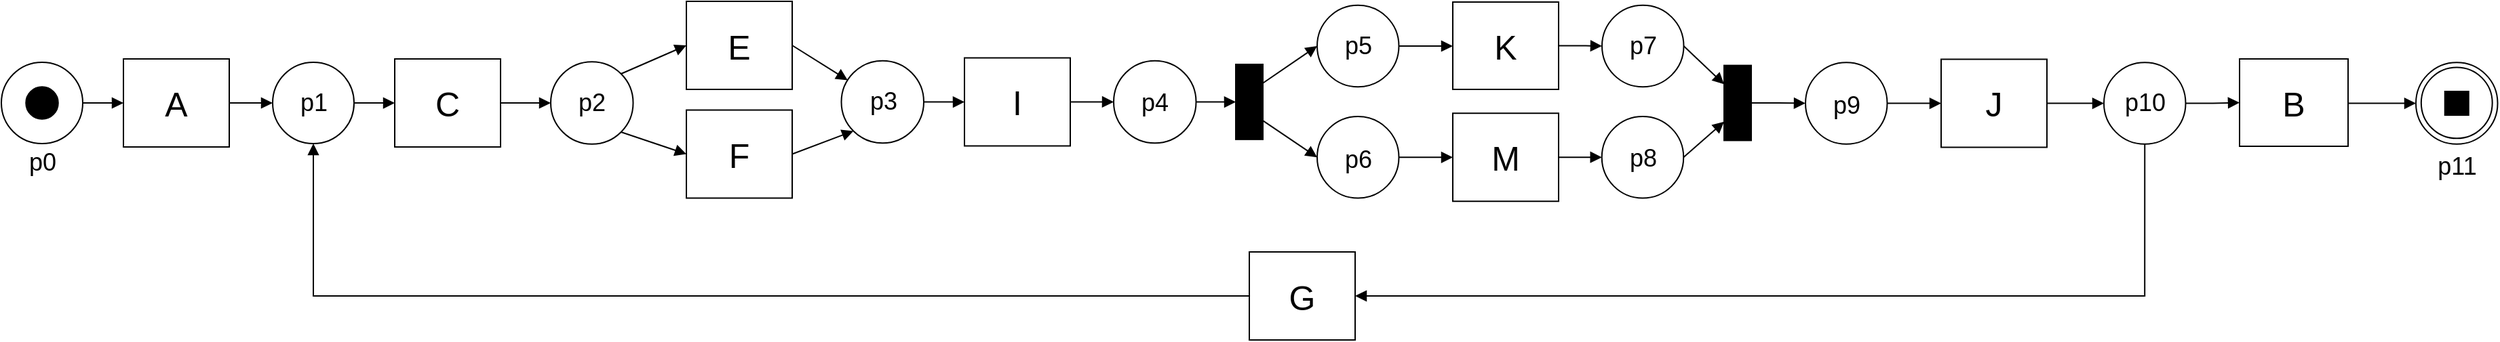 <mxfile version="24.7.17" pages="4">
  <diagram name="WN_complete" id="WosQmKysAi87nIfr_bu8">
    <mxGraphModel dx="1364" dy="871" grid="1" gridSize="10" guides="1" tooltips="1" connect="1" arrows="1" fold="1" page="1" pageScale="1" pageWidth="850" pageHeight="1100" math="0" shadow="0">
      <root>
        <mxCell id="h_Ym8q4GA2EPkMUIFGAQ-0" />
        <mxCell id="h_Ym8q4GA2EPkMUIFGAQ-1" parent="h_Ym8q4GA2EPkMUIFGAQ-0" />
        <mxCell id="h_Ym8q4GA2EPkMUIFGAQ-2" style="edgeStyle=orthogonalEdgeStyle;rounded=0;orthogonalLoop=1;jettySize=auto;html=1;endArrow=block;endFill=1;strokeWidth=1;exitX=1;exitY=0.5;exitDx=0;exitDy=0;" parent="h_Ym8q4GA2EPkMUIFGAQ-1" source="h_Ym8q4GA2EPkMUIFGAQ-3" target="h_Ym8q4GA2EPkMUIFGAQ-8" edge="1">
          <mxGeometry relative="1" as="geometry">
            <mxPoint x="40" y="360" as="sourcePoint" />
            <mxPoint x="150" y="360" as="targetPoint" />
          </mxGeometry>
        </mxCell>
        <mxCell id="h_Ym8q4GA2EPkMUIFGAQ-3" value="" style="ellipse;whiteSpace=wrap;html=1;aspect=fixed;" parent="h_Ym8q4GA2EPkMUIFGAQ-1" vertex="1">
          <mxGeometry x="20" y="330" width="60" height="60" as="geometry" />
        </mxCell>
        <mxCell id="h_Ym8q4GA2EPkMUIFGAQ-4" value="" style="ellipse;whiteSpace=wrap;html=1;aspect=fixed;" parent="h_Ym8q4GA2EPkMUIFGAQ-1" vertex="1">
          <mxGeometry x="425" y="329.62" width="60.75" height="60.75" as="geometry" />
        </mxCell>
        <mxCell id="nlydpqBIdsYzSDaE4jbk-1" style="edgeStyle=orthogonalEdgeStyle;rounded=0;orthogonalLoop=1;jettySize=auto;html=1;entryX=0;entryY=0.5;entryDx=0;entryDy=0;endArrow=block;endFill=1;" parent="h_Ym8q4GA2EPkMUIFGAQ-1" source="h_Ym8q4GA2EPkMUIFGAQ-6" target="tOe_zCbW9uuFV3YDqFDo-5" edge="1">
          <mxGeometry relative="1" as="geometry">
            <mxPoint x="740.0" y="359.255" as="targetPoint" />
          </mxGeometry>
        </mxCell>
        <mxCell id="h_Ym8q4GA2EPkMUIFGAQ-6" value="" style="ellipse;whiteSpace=wrap;html=1;aspect=fixed;fontStyle=1" parent="h_Ym8q4GA2EPkMUIFGAQ-1" vertex="1">
          <mxGeometry x="639.25" y="328.87" width="60.75" height="60.75" as="geometry" />
        </mxCell>
        <mxCell id="h_Ym8q4GA2EPkMUIFGAQ-7" style="edgeStyle=orthogonalEdgeStyle;rounded=0;orthogonalLoop=1;jettySize=auto;html=1;entryX=0;entryY=0.5;entryDx=0;entryDy=0;endArrow=block;endFill=1;" parent="h_Ym8q4GA2EPkMUIFGAQ-1" source="h_Ym8q4GA2EPkMUIFGAQ-8" target="h_Ym8q4GA2EPkMUIFGAQ-11" edge="1">
          <mxGeometry relative="1" as="geometry" />
        </mxCell>
        <mxCell id="h_Ym8q4GA2EPkMUIFGAQ-8" value="&lt;span style=&quot;font-size: 25px;&quot;&gt;&lt;font face=&quot;Helvetica&quot;&gt;A&lt;/font&gt;&lt;/span&gt;" style="rounded=0;whiteSpace=wrap;html=1;" parent="h_Ym8q4GA2EPkMUIFGAQ-1" vertex="1">
          <mxGeometry x="110" y="327.5" width="78" height="65" as="geometry" />
        </mxCell>
        <mxCell id="h_Ym8q4GA2EPkMUIFGAQ-9" value="" style="ellipse;whiteSpace=wrap;html=1;aspect=fixed;fillColor=#000000;strokeColor=#000000;" parent="h_Ym8q4GA2EPkMUIFGAQ-1" vertex="1">
          <mxGeometry x="38.13" y="348.13" width="23.75" height="23.75" as="geometry" />
        </mxCell>
        <mxCell id="h_Ym8q4GA2EPkMUIFGAQ-10" style="edgeStyle=orthogonalEdgeStyle;rounded=0;orthogonalLoop=1;jettySize=auto;html=1;entryX=0;entryY=0.5;entryDx=0;entryDy=0;endArrow=block;endFill=1;" parent="h_Ym8q4GA2EPkMUIFGAQ-1" source="h_Ym8q4GA2EPkMUIFGAQ-11" target="tOe_zCbW9uuFV3YDqFDo-0" edge="1">
          <mxGeometry relative="1" as="geometry">
            <mxPoint x="310" y="359.25" as="targetPoint" />
          </mxGeometry>
        </mxCell>
        <mxCell id="h_Ym8q4GA2EPkMUIFGAQ-11" value="" style="ellipse;whiteSpace=wrap;html=1;aspect=fixed;" parent="h_Ym8q4GA2EPkMUIFGAQ-1" vertex="1">
          <mxGeometry x="220" y="330" width="60" height="60" as="geometry" />
        </mxCell>
        <mxCell id="h_Ym8q4GA2EPkMUIFGAQ-12" style="edgeStyle=orthogonalEdgeStyle;rounded=0;orthogonalLoop=1;jettySize=auto;html=1;entryX=0;entryY=0.5;entryDx=0;entryDy=0;endArrow=block;endFill=1;exitX=1;exitY=0.5;exitDx=0;exitDy=0;" parent="h_Ym8q4GA2EPkMUIFGAQ-1" source="tOe_zCbW9uuFV3YDqFDo-0" target="h_Ym8q4GA2EPkMUIFGAQ-4" edge="1">
          <mxGeometry relative="1" as="geometry">
            <mxPoint x="710" y="360" as="targetPoint" />
            <mxPoint x="390" y="359.241" as="sourcePoint" />
          </mxGeometry>
        </mxCell>
        <mxCell id="nlydpqBIdsYzSDaE4jbk-15" style="edgeStyle=orthogonalEdgeStyle;rounded=0;orthogonalLoop=1;jettySize=auto;html=1;entryX=1;entryY=0.5;entryDx=0;entryDy=0;exitX=0.5;exitY=1;exitDx=0;exitDy=0;endArrow=block;endFill=1;" parent="h_Ym8q4GA2EPkMUIFGAQ-1" source="tOe_zCbW9uuFV3YDqFDo-26" target="tOe_zCbW9uuFV3YDqFDo-41" edge="1">
          <mxGeometry relative="1" as="geometry">
            <mxPoint x="2050" y="410" as="sourcePoint" />
            <Array as="points">
              <mxPoint x="1600" y="503" />
            </Array>
          </mxGeometry>
        </mxCell>
        <mxCell id="h_Ym8q4GA2EPkMUIFGAQ-24" value="" style="endArrow=block;html=1;rounded=0;exitX=1;exitY=0;exitDx=0;exitDy=0;entryX=0;entryY=0.5;entryDx=0;entryDy=0;endFill=1;" parent="h_Ym8q4GA2EPkMUIFGAQ-1" source="h_Ym8q4GA2EPkMUIFGAQ-4" target="tOe_zCbW9uuFV3YDqFDo-1" edge="1">
          <mxGeometry width="50" height="50" relative="1" as="geometry">
            <mxPoint x="610" y="270" as="sourcePoint" />
            <mxPoint x="524" y="308.75" as="targetPoint" />
          </mxGeometry>
        </mxCell>
        <mxCell id="h_Ym8q4GA2EPkMUIFGAQ-25" value="" style="endArrow=block;html=1;rounded=0;exitX=1;exitY=1;exitDx=0;exitDy=0;entryX=0;entryY=0.5;entryDx=0;entryDy=0;endFill=1;" parent="h_Ym8q4GA2EPkMUIFGAQ-1" source="h_Ym8q4GA2EPkMUIFGAQ-4" target="tOe_zCbW9uuFV3YDqFDo-2" edge="1">
          <mxGeometry width="50" height="50" relative="1" as="geometry">
            <mxPoint x="638" y="342" as="sourcePoint" />
            <mxPoint x="521" y="402.5" as="targetPoint" />
          </mxGeometry>
        </mxCell>
        <mxCell id="h_Ym8q4GA2EPkMUIFGAQ-26" value="" style="endArrow=block;html=1;rounded=0;exitX=1;exitY=0.5;exitDx=0;exitDy=0;endFill=1;" parent="h_Ym8q4GA2EPkMUIFGAQ-1" source="tOe_zCbW9uuFV3YDqFDo-1" target="h_Ym8q4GA2EPkMUIFGAQ-6" edge="1">
          <mxGeometry width="50" height="50" relative="1" as="geometry">
            <mxPoint x="604" y="308.75" as="sourcePoint" />
            <mxPoint x="690" y="300" as="targetPoint" />
          </mxGeometry>
        </mxCell>
        <mxCell id="h_Ym8q4GA2EPkMUIFGAQ-27" value="" style="endArrow=block;html=1;rounded=0;exitX=1;exitY=0.5;exitDx=0;exitDy=0;endFill=1;entryX=0;entryY=1;entryDx=0;entryDy=0;" parent="h_Ym8q4GA2EPkMUIFGAQ-1" source="tOe_zCbW9uuFV3YDqFDo-2" target="h_Ym8q4GA2EPkMUIFGAQ-6" edge="1">
          <mxGeometry width="50" height="50" relative="1" as="geometry">
            <mxPoint x="607.0" y="402.5" as="sourcePoint" />
            <mxPoint x="852" y="342" as="targetPoint" />
          </mxGeometry>
        </mxCell>
        <mxCell id="tOe_zCbW9uuFV3YDqFDo-14" style="edgeStyle=orthogonalEdgeStyle;rounded=0;orthogonalLoop=1;jettySize=auto;html=1;entryX=0;entryY=0.5;entryDx=0;entryDy=0;exitX=1;exitY=0.5;exitDx=0;exitDy=0;endArrow=block;endFill=1;" parent="h_Ym8q4GA2EPkMUIFGAQ-1" source="tOe_zCbW9uuFV3YDqFDo-37" target="tOe_zCbW9uuFV3YDqFDo-11" edge="1">
          <mxGeometry relative="1" as="geometry">
            <mxPoint x="1120.0" y="309.737" as="sourcePoint" />
          </mxGeometry>
        </mxCell>
        <mxCell id="tOe_zCbW9uuFV3YDqFDo-13" style="edgeStyle=orthogonalEdgeStyle;rounded=0;orthogonalLoop=1;jettySize=auto;html=1;entryX=0;entryY=0.5;entryDx=0;entryDy=0;endArrow=block;endFill=1;" parent="h_Ym8q4GA2EPkMUIFGAQ-1" source="tOe_zCbW9uuFV3YDqFDo-36" target="tOe_zCbW9uuFV3YDqFDo-12" edge="1">
          <mxGeometry relative="1" as="geometry">
            <mxPoint x="1120.0" y="402.474" as="sourcePoint" />
            <Array as="points">
              <mxPoint x="1070" y="400" />
              <mxPoint x="1070" y="400" />
            </Array>
          </mxGeometry>
        </mxCell>
        <mxCell id="nlydpqBIdsYzSDaE4jbk-9" style="edgeStyle=orthogonalEdgeStyle;rounded=0;orthogonalLoop=1;jettySize=auto;html=1;entryX=0;entryY=0.5;entryDx=0;entryDy=0;endArrow=block;endFill=1;" parent="h_Ym8q4GA2EPkMUIFGAQ-1" source="tOe_zCbW9uuFV3YDqFDo-11" target="nlydpqBIdsYzSDaE4jbk-17" edge="1">
          <mxGeometry relative="1" as="geometry">
            <mxPoint x="1370" y="301" as="sourcePoint" />
            <mxPoint x="1190.0" y="318.005" as="targetPoint" />
          </mxGeometry>
        </mxCell>
        <mxCell id="nlydpqBIdsYzSDaE4jbk-22" value="" style="endArrow=block;html=1;rounded=0;endFill=1;exitX=1;exitY=0.5;exitDx=0;exitDy=0;entryX=0;entryY=0.25;entryDx=0;entryDy=0;" parent="h_Ym8q4GA2EPkMUIFGAQ-1" source="nlydpqBIdsYzSDaE4jbk-17" target="tOe_zCbW9uuFV3YDqFDo-20" edge="1">
          <mxGeometry width="50" height="50" relative="1" as="geometry">
            <mxPoint x="1930" y="300" as="sourcePoint" />
            <mxPoint x="1600" y="330" as="targetPoint" />
          </mxGeometry>
        </mxCell>
        <mxCell id="nlydpqBIdsYzSDaE4jbk-23" value="" style="endArrow=block;html=1;rounded=0;exitX=1;exitY=0.5;exitDx=0;exitDy=0;endFill=1;entryX=0;entryY=0.75;entryDx=0;entryDy=0;" parent="h_Ym8q4GA2EPkMUIFGAQ-1" source="tOe_zCbW9uuFV3YDqFDo-35" target="tOe_zCbW9uuFV3YDqFDo-20" edge="1">
          <mxGeometry width="50" height="50" relative="1" as="geometry">
            <mxPoint x="1530.25" y="402.5" as="sourcePoint" />
            <mxPoint x="1600" y="370" as="targetPoint" />
          </mxGeometry>
        </mxCell>
        <mxCell id="nlydpqBIdsYzSDaE4jbk-17" value="" style="ellipse;whiteSpace=wrap;html=1;aspect=fixed;fontStyle=1" parent="h_Ym8q4GA2EPkMUIFGAQ-1" vertex="1">
          <mxGeometry x="1200" y="287.88" width="60.25" height="60.25" as="geometry" />
        </mxCell>
        <mxCell id="nlydpqBIdsYzSDaE4jbk-24" value="" style="endArrow=block;html=1;rounded=0;endFill=1;entryX=0;entryY=0.5;entryDx=0;entryDy=0;exitX=1;exitY=0.25;exitDx=0;exitDy=0;" parent="h_Ym8q4GA2EPkMUIFGAQ-1" source="tOe_zCbW9uuFV3YDqFDo-34" target="tOe_zCbW9uuFV3YDqFDo-37" edge="1">
          <mxGeometry width="50" height="50" relative="1" as="geometry">
            <mxPoint x="1008" y="342.99" as="sourcePoint" />
            <mxPoint x="1057.5" y="309.75" as="targetPoint" />
          </mxGeometry>
        </mxCell>
        <mxCell id="nlydpqBIdsYzSDaE4jbk-25" value="" style="endArrow=block;html=1;rounded=0;entryX=0;entryY=0.5;entryDx=0;entryDy=0;endFill=1;exitX=1;exitY=0.75;exitDx=0;exitDy=0;" parent="h_Ym8q4GA2EPkMUIFGAQ-1" source="tOe_zCbW9uuFV3YDqFDo-34" target="tOe_zCbW9uuFV3YDqFDo-36" edge="1">
          <mxGeometry width="50" height="50" relative="1" as="geometry">
            <mxPoint x="1008" y="375" as="sourcePoint" />
            <mxPoint x="1055.0" y="402.5" as="targetPoint" />
          </mxGeometry>
        </mxCell>
        <mxCell id="tOe_zCbW9uuFV3YDqFDo-0" value="&lt;span style=&quot;font-size: 25px;&quot;&gt;&lt;font face=&quot;Helvetica&quot;&gt;C&lt;/font&gt;&lt;/span&gt;" style="rounded=0;whiteSpace=wrap;html=1;" parent="h_Ym8q4GA2EPkMUIFGAQ-1" vertex="1">
          <mxGeometry x="310" y="327.51" width="78" height="65" as="geometry" />
        </mxCell>
        <mxCell id="tOe_zCbW9uuFV3YDqFDo-1" value="&lt;span style=&quot;font-size: 25px;&quot;&gt;&lt;font face=&quot;Helvetica&quot;&gt;E&lt;/font&gt;&lt;/span&gt;" style="rounded=0;whiteSpace=wrap;html=1;" parent="h_Ym8q4GA2EPkMUIFGAQ-1" vertex="1">
          <mxGeometry x="525" y="285" width="78" height="65" as="geometry" />
        </mxCell>
        <mxCell id="tOe_zCbW9uuFV3YDqFDo-2" value="&lt;span style=&quot;font-size: 25px;&quot;&gt;&lt;font face=&quot;Helvetica&quot;&gt;F&lt;/font&gt;&lt;/span&gt;" style="rounded=0;whiteSpace=wrap;html=1;" parent="h_Ym8q4GA2EPkMUIFGAQ-1" vertex="1">
          <mxGeometry x="525" y="365.25" width="78" height="65" as="geometry" />
        </mxCell>
        <mxCell id="tOe_zCbW9uuFV3YDqFDo-9" style="edgeStyle=orthogonalEdgeStyle;rounded=0;orthogonalLoop=1;jettySize=auto;html=1;endArrow=block;endFill=1;" parent="h_Ym8q4GA2EPkMUIFGAQ-1" source="tOe_zCbW9uuFV3YDqFDo-5" target="tOe_zCbW9uuFV3YDqFDo-8" edge="1">
          <mxGeometry relative="1" as="geometry" />
        </mxCell>
        <mxCell id="tOe_zCbW9uuFV3YDqFDo-5" value="&lt;span style=&quot;font-size: 25px;&quot;&gt;&lt;font face=&quot;Helvetica&quot;&gt;I&lt;/font&gt;&lt;/span&gt;" style="rounded=0;whiteSpace=wrap;html=1;" parent="h_Ym8q4GA2EPkMUIFGAQ-1" vertex="1">
          <mxGeometry x="730" y="326.74" width="78" height="65" as="geometry" />
        </mxCell>
        <mxCell id="tOe_zCbW9uuFV3YDqFDo-10" style="edgeStyle=orthogonalEdgeStyle;rounded=0;orthogonalLoop=1;jettySize=auto;html=1;entryX=0;entryY=0.5;entryDx=0;entryDy=0;endArrow=block;endFill=1;" parent="h_Ym8q4GA2EPkMUIFGAQ-1" source="tOe_zCbW9uuFV3YDqFDo-8" target="tOe_zCbW9uuFV3YDqFDo-34" edge="1">
          <mxGeometry relative="1" as="geometry">
            <mxPoint x="930" y="359.143" as="targetPoint" />
          </mxGeometry>
        </mxCell>
        <mxCell id="tOe_zCbW9uuFV3YDqFDo-8" value="" style="ellipse;whiteSpace=wrap;html=1;aspect=fixed;fontStyle=1" parent="h_Ym8q4GA2EPkMUIFGAQ-1" vertex="1">
          <mxGeometry x="840" y="328.87" width="60.75" height="60.75" as="geometry" />
        </mxCell>
        <mxCell id="tOe_zCbW9uuFV3YDqFDo-11" value="&lt;span style=&quot;font-size: 25px;&quot;&gt;K&lt;/span&gt;" style="rounded=0;whiteSpace=wrap;html=1;" parent="h_Ym8q4GA2EPkMUIFGAQ-1" vertex="1">
          <mxGeometry x="1090" y="285.51" width="78" height="64.49" as="geometry" />
        </mxCell>
        <mxCell id="tOe_zCbW9uuFV3YDqFDo-18" style="edgeStyle=orthogonalEdgeStyle;rounded=0;orthogonalLoop=1;jettySize=auto;html=1;entryX=0;entryY=0.5;entryDx=0;entryDy=0;endArrow=block;endFill=1;" parent="h_Ym8q4GA2EPkMUIFGAQ-1" source="tOe_zCbW9uuFV3YDqFDo-12" target="tOe_zCbW9uuFV3YDqFDo-35" edge="1">
          <mxGeometry relative="1" as="geometry">
            <mxPoint x="1472.75" y="402.474" as="targetPoint" />
          </mxGeometry>
        </mxCell>
        <mxCell id="tOe_zCbW9uuFV3YDqFDo-12" value="&lt;span style=&quot;font-size: 25px;&quot;&gt;M&lt;/span&gt;" style="rounded=0;whiteSpace=wrap;html=1;" parent="h_Ym8q4GA2EPkMUIFGAQ-1" vertex="1">
          <mxGeometry x="1090" y="367.62" width="78" height="65" as="geometry" />
        </mxCell>
        <mxCell id="tOe_zCbW9uuFV3YDqFDo-22" style="edgeStyle=orthogonalEdgeStyle;rounded=0;orthogonalLoop=1;jettySize=auto;html=1;entryX=0;entryY=0.5;entryDx=0;entryDy=0;endArrow=block;endFill=1;" parent="h_Ym8q4GA2EPkMUIFGAQ-1" source="tOe_zCbW9uuFV3YDqFDo-20" target="tOe_zCbW9uuFV3YDqFDo-21" edge="1">
          <mxGeometry relative="1" as="geometry" />
        </mxCell>
        <mxCell id="tOe_zCbW9uuFV3YDqFDo-20" value="" style="rounded=0;whiteSpace=wrap;html=1;fillColor=#000000;" parent="h_Ym8q4GA2EPkMUIFGAQ-1" vertex="1">
          <mxGeometry x="1290" y="332.31" width="20" height="55.38" as="geometry" />
        </mxCell>
        <mxCell id="tOe_zCbW9uuFV3YDqFDo-25" style="edgeStyle=orthogonalEdgeStyle;rounded=0;orthogonalLoop=1;jettySize=auto;html=1;endArrow=block;endFill=1;" parent="h_Ym8q4GA2EPkMUIFGAQ-1" source="tOe_zCbW9uuFV3YDqFDo-21" target="tOe_zCbW9uuFV3YDqFDo-24" edge="1">
          <mxGeometry relative="1" as="geometry" />
        </mxCell>
        <mxCell id="tOe_zCbW9uuFV3YDqFDo-21" value="" style="ellipse;whiteSpace=wrap;html=1;aspect=fixed;fontStyle=1" parent="h_Ym8q4GA2EPkMUIFGAQ-1" vertex="1">
          <mxGeometry x="1350" y="330.12" width="60.25" height="60.25" as="geometry" />
        </mxCell>
        <mxCell id="tOe_zCbW9uuFV3YDqFDo-27" style="edgeStyle=orthogonalEdgeStyle;rounded=0;orthogonalLoop=1;jettySize=auto;html=1;entryX=0;entryY=0.5;entryDx=0;entryDy=0;endArrow=block;endFill=1;" parent="h_Ym8q4GA2EPkMUIFGAQ-1" source="tOe_zCbW9uuFV3YDqFDo-24" target="tOe_zCbW9uuFV3YDqFDo-26" edge="1">
          <mxGeometry relative="1" as="geometry" />
        </mxCell>
        <mxCell id="tOe_zCbW9uuFV3YDqFDo-24" value="&lt;span style=&quot;font-size: 25px;&quot;&gt;&lt;font face=&quot;Helvetica&quot;&gt;J&lt;/font&gt;&lt;/span&gt;" style="rounded=0;whiteSpace=wrap;html=1;" parent="h_Ym8q4GA2EPkMUIFGAQ-1" vertex="1">
          <mxGeometry x="1450" y="327.75" width="78" height="65" as="geometry" />
        </mxCell>
        <mxCell id="tOe_zCbW9uuFV3YDqFDo-29" style="edgeStyle=orthogonalEdgeStyle;rounded=0;orthogonalLoop=1;jettySize=auto;html=1;endArrow=block;endFill=1;" parent="h_Ym8q4GA2EPkMUIFGAQ-1" source="tOe_zCbW9uuFV3YDqFDo-26" target="tOe_zCbW9uuFV3YDqFDo-28" edge="1">
          <mxGeometry relative="1" as="geometry" />
        </mxCell>
        <mxCell id="tOe_zCbW9uuFV3YDqFDo-26" value="" style="ellipse;whiteSpace=wrap;html=1;aspect=fixed;fontStyle=1" parent="h_Ym8q4GA2EPkMUIFGAQ-1" vertex="1">
          <mxGeometry x="1570" y="330.13" width="60.25" height="60.25" as="geometry" />
        </mxCell>
        <mxCell id="tOe_zCbW9uuFV3YDqFDo-31" style="edgeStyle=orthogonalEdgeStyle;rounded=0;orthogonalLoop=1;jettySize=auto;html=1;endArrow=block;endFill=1;entryX=0;entryY=0.5;entryDx=0;entryDy=0;" parent="h_Ym8q4GA2EPkMUIFGAQ-1" source="tOe_zCbW9uuFV3YDqFDo-28" target="tOe_zCbW9uuFV3YDqFDo-30" edge="1">
          <mxGeometry relative="1" as="geometry">
            <Array as="points">
              <mxPoint x="1775" y="360" />
            </Array>
          </mxGeometry>
        </mxCell>
        <mxCell id="tOe_zCbW9uuFV3YDqFDo-28" value="&lt;span style=&quot;font-size: 25px;&quot;&gt;&lt;font face=&quot;Helvetica&quot;&gt;B&lt;/font&gt;&lt;/span&gt;" style="rounded=0;whiteSpace=wrap;html=1;" parent="h_Ym8q4GA2EPkMUIFGAQ-1" vertex="1">
          <mxGeometry x="1670" y="327.5" width="80" height="64.5" as="geometry" />
        </mxCell>
        <mxCell id="tOe_zCbW9uuFV3YDqFDo-30" value="" style="ellipse;whiteSpace=wrap;html=1;aspect=fixed;fontStyle=1" parent="h_Ym8q4GA2EPkMUIFGAQ-1" vertex="1">
          <mxGeometry x="1800" y="330.13" width="60.25" height="60.25" as="geometry" />
        </mxCell>
        <mxCell id="tOe_zCbW9uuFV3YDqFDo-33" value="" style="ellipse;whiteSpace=wrap;html=1;aspect=fixed;fontStyle=1" parent="h_Ym8q4GA2EPkMUIFGAQ-1" vertex="1">
          <mxGeometry x="1803.91" y="333.74" width="52.43" height="52.43" as="geometry" />
        </mxCell>
        <mxCell id="h_Ym8q4GA2EPkMUIFGAQ-23" value="" style="whiteSpace=wrap;html=1;aspect=fixed;fillColor=#000000;" parent="h_Ym8q4GA2EPkMUIFGAQ-1" vertex="1">
          <mxGeometry x="1821.37" y="351.51" width="17.5" height="17.5" as="geometry" />
        </mxCell>
        <mxCell id="tOe_zCbW9uuFV3YDqFDo-34" value="" style="rounded=0;whiteSpace=wrap;html=1;fillColor=#000000;" parent="h_Ym8q4GA2EPkMUIFGAQ-1" vertex="1">
          <mxGeometry x="930" y="331.55" width="20" height="55.38" as="geometry" />
        </mxCell>
        <mxCell id="tOe_zCbW9uuFV3YDqFDo-35" value="" style="ellipse;whiteSpace=wrap;html=1;aspect=fixed;fontStyle=1" parent="h_Ym8q4GA2EPkMUIFGAQ-1" vertex="1">
          <mxGeometry x="1199.87" y="370" width="60.25" height="60.25" as="geometry" />
        </mxCell>
        <mxCell id="tOe_zCbW9uuFV3YDqFDo-36" value="" style="ellipse;whiteSpace=wrap;html=1;aspect=fixed;fontStyle=1" parent="h_Ym8q4GA2EPkMUIFGAQ-1" vertex="1">
          <mxGeometry x="990" y="370" width="60.25" height="60.25" as="geometry" />
        </mxCell>
        <mxCell id="tOe_zCbW9uuFV3YDqFDo-37" value="" style="ellipse;whiteSpace=wrap;html=1;aspect=fixed;fontStyle=1" parent="h_Ym8q4GA2EPkMUIFGAQ-1" vertex="1">
          <mxGeometry x="990" y="287.88" width="60.25" height="60.25" as="geometry" />
        </mxCell>
        <mxCell id="tOe_zCbW9uuFV3YDqFDo-45" value="" style="edgeStyle=orthogonalEdgeStyle;rounded=0;orthogonalLoop=1;jettySize=auto;html=1;endArrow=block;endFill=1;entryX=0.5;entryY=1;entryDx=0;entryDy=0;" parent="h_Ym8q4GA2EPkMUIFGAQ-1" source="tOe_zCbW9uuFV3YDqFDo-41" target="h_Ym8q4GA2EPkMUIFGAQ-11" edge="1">
          <mxGeometry relative="1" as="geometry">
            <mxPoint x="500" y="470" as="targetPoint" />
          </mxGeometry>
        </mxCell>
        <mxCell id="tOe_zCbW9uuFV3YDqFDo-41" value="&lt;span style=&quot;font-size: 25px;&quot;&gt;&lt;font face=&quot;Helvetica&quot;&gt;G&lt;/font&gt;&lt;/span&gt;" style="rounded=0;whiteSpace=wrap;html=1;" parent="h_Ym8q4GA2EPkMUIFGAQ-1" vertex="1">
          <mxGeometry x="940" y="470" width="78" height="65" as="geometry" />
        </mxCell>
        <mxCell id="usv_UakQd-J6pWrBU58H-0" value="&lt;font style=&quot;font-size: 18px;&quot;&gt;p0&lt;/font&gt;" style="text;html=1;align=center;verticalAlign=middle;resizable=0;points=[];autosize=1;strokeColor=none;fillColor=none;" parent="h_Ym8q4GA2EPkMUIFGAQ-1" vertex="1">
          <mxGeometry x="30" y="383.62" width="40" height="40" as="geometry" />
        </mxCell>
        <mxCell id="usv_UakQd-J6pWrBU58H-1" value="&lt;font style=&quot;font-size: 18px;&quot;&gt;p1&lt;/font&gt;" style="text;html=1;align=center;verticalAlign=middle;resizable=0;points=[];autosize=1;strokeColor=none;fillColor=none;" parent="h_Ym8q4GA2EPkMUIFGAQ-1" vertex="1">
          <mxGeometry x="230" y="340" width="40" height="40" as="geometry" />
        </mxCell>
        <mxCell id="usv_UakQd-J6pWrBU58H-2" value="&lt;font style=&quot;font-size: 18px;&quot;&gt;p2&lt;/font&gt;" style="text;html=1;align=center;verticalAlign=middle;resizable=0;points=[];autosize=1;strokeColor=none;fillColor=none;" parent="h_Ym8q4GA2EPkMUIFGAQ-1" vertex="1">
          <mxGeometry x="435.37" y="340.01" width="40" height="40" as="geometry" />
        </mxCell>
        <mxCell id="usv_UakQd-J6pWrBU58H-3" value="&lt;font style=&quot;font-size: 18px;&quot;&gt;p3&lt;/font&gt;" style="text;html=1;align=center;verticalAlign=middle;resizable=0;points=[];autosize=1;strokeColor=none;fillColor=none;" parent="h_Ym8q4GA2EPkMUIFGAQ-1" vertex="1">
          <mxGeometry x="649.62" y="339.24" width="40" height="40" as="geometry" />
        </mxCell>
        <mxCell id="usv_UakQd-J6pWrBU58H-4" value="&lt;font style=&quot;font-size: 18px;&quot;&gt;p4&lt;/font&gt;" style="text;html=1;align=center;verticalAlign=middle;resizable=0;points=[];autosize=1;strokeColor=none;fillColor=none;" parent="h_Ym8q4GA2EPkMUIFGAQ-1" vertex="1">
          <mxGeometry x="850" y="340.01" width="40" height="40" as="geometry" />
        </mxCell>
        <mxCell id="usv_UakQd-J6pWrBU58H-5" value="&lt;font style=&quot;font-size: 18px;&quot;&gt;p5&lt;/font&gt;" style="text;html=1;align=center;verticalAlign=middle;resizable=0;points=[];autosize=1;strokeColor=none;fillColor=none;" parent="h_Ym8q4GA2EPkMUIFGAQ-1" vertex="1">
          <mxGeometry x="1000.13" y="297.75" width="40" height="40" as="geometry" />
        </mxCell>
        <mxCell id="usv_UakQd-J6pWrBU58H-6" value="&lt;font style=&quot;font-size: 18px;&quot;&gt;p6&lt;/font&gt;" style="text;html=1;align=center;verticalAlign=middle;resizable=0;points=[];autosize=1;strokeColor=none;fillColor=none;" parent="h_Ym8q4GA2EPkMUIFGAQ-1" vertex="1">
          <mxGeometry x="1000.13" y="381.5" width="40" height="40" as="geometry" />
        </mxCell>
        <mxCell id="usv_UakQd-J6pWrBU58H-7" value="&lt;font style=&quot;font-size: 18px;&quot;&gt;p7&lt;/font&gt;" style="text;html=1;align=center;verticalAlign=middle;resizable=0;points=[];autosize=1;strokeColor=none;fillColor=none;" parent="h_Ym8q4GA2EPkMUIFGAQ-1" vertex="1">
          <mxGeometry x="1209.99" y="298.01" width="40" height="40" as="geometry" />
        </mxCell>
        <mxCell id="usv_UakQd-J6pWrBU58H-8" value="&lt;font style=&quot;font-size: 18px;&quot;&gt;p8&lt;/font&gt;" style="text;html=1;align=center;verticalAlign=middle;resizable=0;points=[];autosize=1;strokeColor=none;fillColor=none;" parent="h_Ym8q4GA2EPkMUIFGAQ-1" vertex="1">
          <mxGeometry x="1210.13" y="381.24" width="40" height="40" as="geometry" />
        </mxCell>
        <mxCell id="usv_UakQd-J6pWrBU58H-9" value="&lt;font style=&quot;font-size: 18px;&quot;&gt;p9&lt;/font&gt;" style="text;html=1;align=center;verticalAlign=middle;resizable=0;points=[];autosize=1;strokeColor=none;fillColor=none;" parent="h_Ym8q4GA2EPkMUIFGAQ-1" vertex="1">
          <mxGeometry x="1360.13" y="342.37" width="40" height="40" as="geometry" />
        </mxCell>
        <mxCell id="usv_UakQd-J6pWrBU58H-10" value="&lt;font style=&quot;font-size: 18px;&quot;&gt;p10&lt;/font&gt;" style="text;html=1;align=center;verticalAlign=middle;resizable=0;points=[];autosize=1;strokeColor=none;fillColor=none;" parent="h_Ym8q4GA2EPkMUIFGAQ-1" vertex="1">
          <mxGeometry x="1575.13" y="339.99" width="50" height="40" as="geometry" />
        </mxCell>
        <mxCell id="usv_UakQd-J6pWrBU58H-11" value="&lt;font style=&quot;font-size: 18px;&quot;&gt;p11&lt;/font&gt;" style="text;html=1;align=center;verticalAlign=middle;resizable=0;points=[];autosize=1;strokeColor=none;fillColor=none;" parent="h_Ym8q4GA2EPkMUIFGAQ-1" vertex="1">
          <mxGeometry x="1805.12" y="387" width="50" height="40" as="geometry" />
        </mxCell>
      </root>
    </mxGraphModel>
  </diagram>
  <diagram name="reachability" id="E8PBafJ2yvfCXUSZ1A1E">
    <mxGraphModel dx="1786" dy="743" grid="1" gridSize="10" guides="1" tooltips="1" connect="1" arrows="1" fold="1" page="1" pageScale="1" pageWidth="850" pageHeight="1100" math="0" shadow="0">
      <root>
        <mxCell id="D6kUsCvCFbek_9oMRXE6-0" />
        <mxCell id="D6kUsCvCFbek_9oMRXE6-1" parent="D6kUsCvCFbek_9oMRXE6-0" />
        <mxCell id="UCY0VJK5aVLLO3tXPaAJ-70" style="edgeStyle=orthogonalEdgeStyle;rounded=0;orthogonalLoop=1;jettySize=auto;html=1;entryX=0;entryY=0.5;entryDx=0;entryDy=0;endArrow=block;endFill=1;exitX=1;exitY=0.5;exitDx=0;exitDy=0;" parent="D6kUsCvCFbek_9oMRXE6-1" source="9-7zbBfLEg2KxYro4Je5-13" target="UCY0VJK5aVLLO3tXPaAJ-69" edge="1">
          <mxGeometry relative="1" as="geometry">
            <mxPoint x="118.13" y="336" as="sourcePoint" />
          </mxGeometry>
        </mxCell>
        <mxCell id="UCY0VJK5aVLLO3tXPaAJ-79" style="edgeStyle=orthogonalEdgeStyle;rounded=0;orthogonalLoop=1;jettySize=auto;html=1;entryX=0;entryY=0.5;entryDx=0;entryDy=0;endArrow=block;endFill=1;exitX=1;exitY=0.5;exitDx=0;exitDy=0;" parent="D6kUsCvCFbek_9oMRXE6-1" source="9-7zbBfLEg2KxYro4Je5-2" target="9-7zbBfLEg2KxYro4Je5-6" edge="1">
          <mxGeometry relative="1" as="geometry">
            <mxPoint x="560" y="340" as="targetPoint" />
            <mxPoint x="505" y="340" as="sourcePoint" />
          </mxGeometry>
        </mxCell>
        <mxCell id="UCY0VJK5aVLLO3tXPaAJ-71" style="edgeStyle=orthogonalEdgeStyle;rounded=0;orthogonalLoop=1;jettySize=auto;html=1;endArrow=block;endFill=1;" parent="D6kUsCvCFbek_9oMRXE6-1" source="UCY0VJK5aVLLO3tXPaAJ-69" target="9-7zbBfLEg2KxYro4Je5-0" edge="1">
          <mxGeometry relative="1" as="geometry">
            <mxPoint x="310" y="335.8" as="targetPoint" />
          </mxGeometry>
        </mxCell>
        <mxCell id="UCY0VJK5aVLLO3tXPaAJ-69" value="&lt;span style=&quot;font-size: 14px;&quot;&gt;p1:1&lt;/span&gt;" style="rounded=1;whiteSpace=wrap;html=1;" parent="D6kUsCvCFbek_9oMRXE6-1" vertex="1">
          <mxGeometry x="170" y="322.96" width="90" height="25.71" as="geometry" />
        </mxCell>
        <mxCell id="UCY0VJK5aVLLO3tXPaAJ-73" value="&lt;span style=&quot;color: rgb(0, 0, 0); font-family: Helvetica; font-style: normal; font-variant-ligatures: normal; font-variant-caps: normal; font-weight: 400; letter-spacing: normal; orphans: 2; text-align: center; text-indent: 0px; text-transform: none; widows: 2; word-spacing: 0px; -webkit-text-stroke-width: 0px; white-space: normal; background-color: rgb(251, 251, 251); text-decoration-thickness: initial; text-decoration-style: initial; text-decoration-color: initial; float: none; display: inline !important;&quot;&gt;&lt;font style=&quot;font-size: 18px;&quot;&gt;A&lt;/font&gt;&lt;/span&gt;" style="text;whiteSpace=wrap;html=1;" parent="D6kUsCvCFbek_9oMRXE6-1" vertex="1">
          <mxGeometry x="134" y="317" width="26" height="40" as="geometry" />
        </mxCell>
        <mxCell id="UCY0VJK5aVLLO3tXPaAJ-75" value="&lt;div style=&quot;text-align: center;&quot;&gt;&lt;span style=&quot;background-color: initial;&quot;&gt;&lt;font style=&quot;font-size: 18px;&quot;&gt;C&lt;/font&gt;&lt;/span&gt;&lt;/div&gt;" style="text;whiteSpace=wrap;html=1;fillColor=default;" parent="D6kUsCvCFbek_9oMRXE6-1" vertex="1">
          <mxGeometry x="270" y="317" width="20" height="30" as="geometry" />
        </mxCell>
        <mxCell id="UCY0VJK5aVLLO3tXPaAJ-85" style="edgeStyle=orthogonalEdgeStyle;rounded=0;orthogonalLoop=1;jettySize=auto;html=1;entryX=0;entryY=0.5;entryDx=0;entryDy=0;endArrow=block;endFill=1;strokeColor=#808080;exitX=1;exitY=0.5;exitDx=0;exitDy=0;" parent="D6kUsCvCFbek_9oMRXE6-1" source="9-7zbBfLEg2KxYro4Je5-6" target="9-7zbBfLEg2KxYro4Je5-7" edge="1">
          <mxGeometry relative="1" as="geometry">
            <mxPoint x="630" y="340" as="sourcePoint" />
            <mxPoint x="680" y="340" as="targetPoint" />
            <Array as="points" />
          </mxGeometry>
        </mxCell>
        <mxCell id="UCY0VJK5aVLLO3tXPaAJ-81" value="&lt;div style=&quot;text-align: center;&quot;&gt;&lt;font style=&quot;font-size: 18px;&quot;&gt;I&lt;/font&gt;&lt;/div&gt;" style="text;whiteSpace=wrap;html=1;fillColor=default;" parent="D6kUsCvCFbek_9oMRXE6-1" vertex="1">
          <mxGeometry x="534" y="317" width="11" height="27" as="geometry" />
        </mxCell>
        <mxCell id="UCY0VJK5aVLLO3tXPaAJ-90" style="edgeStyle=orthogonalEdgeStyle;rounded=0;orthogonalLoop=1;jettySize=auto;html=1;entryX=0;entryY=0.5;entryDx=0;entryDy=0;endArrow=block;endFill=1;exitX=1;exitY=0.5;exitDx=0;exitDy=0;" parent="D6kUsCvCFbek_9oMRXE6-1" source="9-7zbBfLEg2KxYro4Je5-7" target="9-7zbBfLEg2KxYro4Je5-9" edge="1">
          <mxGeometry relative="1" as="geometry">
            <mxPoint x="750" y="340" as="sourcePoint" />
            <mxPoint x="840" y="335.82" as="targetPoint" />
          </mxGeometry>
        </mxCell>
        <mxCell id="UCY0VJK5aVLLO3tXPaAJ-100" style="edgeStyle=orthogonalEdgeStyle;rounded=0;orthogonalLoop=1;jettySize=auto;html=1;endArrow=block;endFill=1;entryX=0;entryY=0.5;entryDx=0;entryDy=0;exitX=1;exitY=0.5;exitDx=0;exitDy=0;" parent="D6kUsCvCFbek_9oMRXE6-1" source="9-7zbBfLEg2KxYro4Je5-9" target="9-7zbBfLEg2KxYro4Je5-14" edge="1">
          <mxGeometry relative="1" as="geometry">
            <mxPoint x="910" y="335.793" as="sourcePoint" />
            <mxPoint x="959" y="340" as="targetPoint" />
          </mxGeometry>
        </mxCell>
        <mxCell id="UCY0VJK5aVLLO3tXPaAJ-101" style="edgeStyle=orthogonalEdgeStyle;rounded=0;orthogonalLoop=1;jettySize=auto;html=1;entryX=0.25;entryY=0;entryDx=0;entryDy=0;curved=1;exitX=1;exitY=0.5;exitDx=0;exitDy=0;" parent="D6kUsCvCFbek_9oMRXE6-1" source="9-7zbBfLEg2KxYro4Je5-10" target="9-7zbBfLEg2KxYro4Je5-14" edge="1">
          <mxGeometry relative="1" as="geometry">
            <mxPoint x="910" y="299.011" as="sourcePoint" />
            <mxPoint x="976.5" y="330" as="targetPoint" />
          </mxGeometry>
        </mxCell>
        <mxCell id="UCY0VJK5aVLLO3tXPaAJ-105" style="edgeStyle=orthogonalEdgeStyle;rounded=0;orthogonalLoop=1;jettySize=auto;html=1;endArrow=block;endFill=1;entryX=0;entryY=0.5;entryDx=0;entryDy=0;strokeColor=#808080;exitX=1;exitY=0.5;exitDx=0;exitDy=0;" parent="D6kUsCvCFbek_9oMRXE6-1" source="9-7zbBfLEg2KxYro4Je5-14" target="9-7zbBfLEg2KxYro4Je5-16" edge="1">
          <mxGeometry relative="1" as="geometry">
            <mxPoint x="1090.0" y="335.82" as="targetPoint" />
            <mxPoint x="1029" y="366" as="sourcePoint" />
          </mxGeometry>
        </mxCell>
        <mxCell id="UCY0VJK5aVLLO3tXPaAJ-102" value="&lt;div style=&quot;text-align: center;&quot;&gt;&lt;font style=&quot;font-size: 18px;&quot;&gt;M&lt;/font&gt;&lt;/div&gt;" style="text;whiteSpace=wrap;html=1;fillColor=default;" parent="D6kUsCvCFbek_9oMRXE6-1" vertex="1">
          <mxGeometry x="946" y="274" width="16" height="27" as="geometry" />
        </mxCell>
        <mxCell id="UCY0VJK5aVLLO3tXPaAJ-103" value="&lt;div style=&quot;text-align: center;&quot;&gt;&lt;font style=&quot;font-size: 18px;&quot;&gt;K&lt;/font&gt;&lt;/div&gt;" style="text;whiteSpace=wrap;html=1;fillColor=default;" parent="D6kUsCvCFbek_9oMRXE6-1" vertex="1">
          <mxGeometry x="930" y="315.67" width="16" height="31.33" as="geometry" />
        </mxCell>
        <mxCell id="UCY0VJK5aVLLO3tXPaAJ-108" style="edgeStyle=orthogonalEdgeStyle;rounded=0;orthogonalLoop=1;jettySize=auto;html=1;entryX=0;entryY=0.5;entryDx=0;entryDy=0;endArrow=block;endFill=1;exitX=1;exitY=0.5;exitDx=0;exitDy=0;" parent="D6kUsCvCFbek_9oMRXE6-1" source="9-7zbBfLEg2KxYro4Je5-16" target="9-7zbBfLEg2KxYro4Je5-17" edge="1">
          <mxGeometry relative="1" as="geometry">
            <mxPoint x="1193.25" y="331.96" as="targetPoint" />
            <mxPoint x="1160.0" y="335.828" as="sourcePoint" />
          </mxGeometry>
        </mxCell>
        <mxCell id="UCY0VJK5aVLLO3tXPaAJ-107" value="&lt;div style=&quot;text-align: center;&quot;&gt;&lt;b style=&quot;font-family: sans-serif; font-size: 16px; text-align: start; background-color: rgb(255, 255, 255);&quot;&gt;&lt;font color=&quot;#808080&quot;&gt;τ&lt;/font&gt;&lt;/b&gt;&lt;br&gt;&lt;/div&gt;" style="text;whiteSpace=wrap;html=1;" parent="D6kUsCvCFbek_9oMRXE6-1" vertex="1">
          <mxGeometry x="1060" y="317" width="11" height="27" as="geometry" />
        </mxCell>
        <mxCell id="UCY0VJK5aVLLO3tXPaAJ-111" style="edgeStyle=orthogonalEdgeStyle;rounded=0;orthogonalLoop=1;jettySize=auto;html=1;entryX=0;entryY=0.5;entryDx=0;entryDy=0;endArrow=block;endFill=1;exitX=1;exitY=0.5;exitDx=0;exitDy=0;" parent="D6kUsCvCFbek_9oMRXE6-1" source="9-7zbBfLEg2KxYro4Je5-17" target="9-7zbBfLEg2KxYro4Je5-18" edge="1">
          <mxGeometry relative="1" as="geometry">
            <mxPoint x="1350" y="337.67" as="targetPoint" />
            <mxPoint x="1263.25" y="332" as="sourcePoint" />
          </mxGeometry>
        </mxCell>
        <mxCell id="UCY0VJK5aVLLO3tXPaAJ-110" value="&lt;div style=&quot;text-align: center;&quot;&gt;&lt;font style=&quot;font-size: 18px;&quot;&gt;J&lt;/font&gt;&lt;/div&gt;" style="text;whiteSpace=wrap;html=1;fillColor=default;" parent="D6kUsCvCFbek_9oMRXE6-1" vertex="1">
          <mxGeometry x="1190" y="317" width="11" height="27" as="geometry" />
        </mxCell>
        <mxCell id="9-7zbBfLEg2KxYro4Je5-3" style="edgeStyle=orthogonalEdgeStyle;rounded=0;orthogonalLoop=1;jettySize=auto;html=1;exitX=0.75;exitY=0;exitDx=0;exitDy=0;entryX=0.25;entryY=0;entryDx=0;entryDy=0;curved=1;" parent="D6kUsCvCFbek_9oMRXE6-1" source="9-7zbBfLEg2KxYro4Je5-0" target="9-7zbBfLEg2KxYro4Je5-2" edge="1">
          <mxGeometry relative="1" as="geometry" />
        </mxCell>
        <mxCell id="9-7zbBfLEg2KxYro4Je5-4" style="edgeStyle=orthogonalEdgeStyle;rounded=0;orthogonalLoop=1;jettySize=auto;html=1;exitX=0.75;exitY=1;exitDx=0;exitDy=0;entryX=0.25;entryY=1;entryDx=0;entryDy=0;curved=1;" parent="D6kUsCvCFbek_9oMRXE6-1" source="9-7zbBfLEg2KxYro4Je5-0" target="9-7zbBfLEg2KxYro4Je5-2" edge="1">
          <mxGeometry relative="1" as="geometry" />
        </mxCell>
        <mxCell id="9-7zbBfLEg2KxYro4Je5-0" value="&lt;span style=&quot;font-size: 14px;&quot;&gt;p2:1&lt;/span&gt;" style="rounded=1;whiteSpace=wrap;html=1;" parent="D6kUsCvCFbek_9oMRXE6-1" vertex="1">
          <mxGeometry x="309.5" y="322.96" width="90" height="25.71" as="geometry" />
        </mxCell>
        <mxCell id="9-7zbBfLEg2KxYro4Je5-2" value="&lt;span style=&quot;font-size: 14px;&quot;&gt;p3:1&lt;/span&gt;" style="rounded=1;whiteSpace=wrap;html=1;" parent="D6kUsCvCFbek_9oMRXE6-1" vertex="1">
          <mxGeometry x="435" y="322.96" width="90" height="25.71" as="geometry" />
        </mxCell>
        <mxCell id="UCY0VJK5aVLLO3tXPaAJ-76" value="&lt;div style=&quot;text-align: center;&quot;&gt;&lt;font style=&quot;font-size: 18px;&quot;&gt;E&lt;/font&gt;&lt;/div&gt;" style="text;whiteSpace=wrap;html=1;fillColor=#FFFFFF;" parent="D6kUsCvCFbek_9oMRXE6-1" vertex="1">
          <mxGeometry x="410" y="285" width="18" height="30" as="geometry" />
        </mxCell>
        <mxCell id="UCY0VJK5aVLLO3tXPaAJ-78" value="&lt;div style=&quot;text-align: center;&quot;&gt;&lt;font style=&quot;font-size: 18px;&quot;&gt;F&lt;/font&gt;&lt;/div&gt;" style="text;whiteSpace=wrap;html=1;fillColor=default;" parent="D6kUsCvCFbek_9oMRXE6-1" vertex="1">
          <mxGeometry x="410.5" y="352" width="19.5" height="28" as="geometry" />
        </mxCell>
        <mxCell id="9-7zbBfLEg2KxYro4Je5-6" value="&lt;span style=&quot;font-size: 14px;&quot;&gt;p4:1&lt;/span&gt;" style="rounded=1;whiteSpace=wrap;html=1;" parent="D6kUsCvCFbek_9oMRXE6-1" vertex="1">
          <mxGeometry x="560" y="321.96" width="90" height="25.71" as="geometry" />
        </mxCell>
        <mxCell id="9-7zbBfLEg2KxYro4Je5-11" style="edgeStyle=orthogonalEdgeStyle;rounded=0;orthogonalLoop=1;jettySize=auto;html=1;exitX=0.75;exitY=0;exitDx=0;exitDy=0;entryX=0;entryY=0.5;entryDx=0;entryDy=0;curved=1;" parent="D6kUsCvCFbek_9oMRXE6-1" source="9-7zbBfLEg2KxYro4Je5-7" target="9-7zbBfLEg2KxYro4Je5-10" edge="1">
          <mxGeometry relative="1" as="geometry" />
        </mxCell>
        <mxCell id="9-7zbBfLEg2KxYro4Je5-7" value="&lt;span style=&quot;font-size: 14px;&quot;&gt;p5:1; p6:1&lt;/span&gt;" style="rounded=1;whiteSpace=wrap;html=1;" parent="D6kUsCvCFbek_9oMRXE6-1" vertex="1">
          <mxGeometry x="690" y="321.96" width="90" height="25.71" as="geometry" />
        </mxCell>
        <mxCell id="UCY0VJK5aVLLO3tXPaAJ-87" value="&lt;div style=&quot;text-align: center;&quot;&gt;&lt;b style=&quot;font-family: sans-serif; font-size: 16px; text-align: start; background-color: rgb(255, 255, 255);&quot;&gt;&lt;font color=&quot;#808080&quot;&gt;τ&lt;/font&gt;&lt;/b&gt;&lt;br&gt;&lt;/div&gt;" style="text;whiteSpace=wrap;html=1;fillColor=default;" parent="D6kUsCvCFbek_9oMRXE6-1" vertex="1">
          <mxGeometry x="660" y="316" width="11" height="27" as="geometry" />
        </mxCell>
        <mxCell id="9-7zbBfLEg2KxYro4Je5-9" value="&lt;span style=&quot;font-size: 14px;&quot;&gt;p5:1; p8:1&lt;/span&gt;" style="rounded=1;whiteSpace=wrap;html=1;" parent="D6kUsCvCFbek_9oMRXE6-1" vertex="1">
          <mxGeometry x="829" y="321.96" width="90" height="25.71" as="geometry" />
        </mxCell>
        <mxCell id="UCY0VJK5aVLLO3tXPaAJ-92" value="&lt;div style=&quot;text-align: center;&quot;&gt;&lt;font style=&quot;font-size: 18px;&quot;&gt;M&lt;/font&gt;&lt;/div&gt;" style="text;whiteSpace=wrap;html=1;fillColor=default;" parent="D6kUsCvCFbek_9oMRXE6-1" vertex="1">
          <mxGeometry x="790" y="317" width="20" height="33" as="geometry" />
        </mxCell>
        <mxCell id="9-7zbBfLEg2KxYro4Je5-10" value="&lt;span style=&quot;font-size: 14px;&quot;&gt;p6:1; p7:1&lt;/span&gt;" style="rounded=1;whiteSpace=wrap;html=1;" parent="D6kUsCvCFbek_9oMRXE6-1" vertex="1">
          <mxGeometry x="829" y="276.29" width="90" height="25.71" as="geometry" />
        </mxCell>
        <mxCell id="UCY0VJK5aVLLO3tXPaAJ-94" value="&lt;div style=&quot;text-align: center;&quot;&gt;&lt;font style=&quot;font-size: 18px;&quot;&gt;K&lt;/font&gt;&lt;/div&gt;" style="text;whiteSpace=wrap;html=1;fillColor=default;" parent="D6kUsCvCFbek_9oMRXE6-1" vertex="1">
          <mxGeometry x="773" y="276" width="20" height="30" as="geometry" />
        </mxCell>
        <mxCell id="9-7zbBfLEg2KxYro4Je5-13" value="&lt;span style=&quot;font-size: 14px;&quot;&gt;p0:1&lt;/span&gt;" style="rounded=1;whiteSpace=wrap;html=1;" parent="D6kUsCvCFbek_9oMRXE6-1" vertex="1">
          <mxGeometry x="30" y="322.96" width="90" height="25.71" as="geometry" />
        </mxCell>
        <mxCell id="9-7zbBfLEg2KxYro4Je5-14" value="&lt;span style=&quot;font-size: 14px;&quot;&gt;p7:1; p8:1&lt;/span&gt;" style="rounded=1;whiteSpace=wrap;html=1;" parent="D6kUsCvCFbek_9oMRXE6-1" vertex="1">
          <mxGeometry x="960" y="321.96" width="90" height="25.71" as="geometry" />
        </mxCell>
        <mxCell id="9-7zbBfLEg2KxYro4Je5-16" value="&lt;span style=&quot;font-size: 14px;&quot;&gt;p9:1&lt;/span&gt;" style="rounded=1;whiteSpace=wrap;html=1;" parent="D6kUsCvCFbek_9oMRXE6-1" vertex="1">
          <mxGeometry x="1090" y="321.96" width="90" height="25.71" as="geometry" />
        </mxCell>
        <mxCell id="9-7zbBfLEg2KxYro4Je5-21" style="edgeStyle=orthogonalEdgeStyle;rounded=0;orthogonalLoop=1;jettySize=auto;html=1;entryX=0.5;entryY=1;entryDx=0;entryDy=0;endArrow=block;endFill=1;curved=1;" parent="D6kUsCvCFbek_9oMRXE6-1" source="9-7zbBfLEg2KxYro4Je5-17" target="UCY0VJK5aVLLO3tXPaAJ-69" edge="1">
          <mxGeometry relative="1" as="geometry">
            <Array as="points">
              <mxPoint x="1265" y="400" />
              <mxPoint x="215" y="400" />
            </Array>
          </mxGeometry>
        </mxCell>
        <mxCell id="9-7zbBfLEg2KxYro4Je5-17" value="&lt;span style=&quot;font-size: 14px;&quot;&gt;p10:1&lt;/span&gt;" style="rounded=1;whiteSpace=wrap;html=1;" parent="D6kUsCvCFbek_9oMRXE6-1" vertex="1">
          <mxGeometry x="1220" y="321.96" width="90" height="25.71" as="geometry" />
        </mxCell>
        <mxCell id="9-7zbBfLEg2KxYro4Je5-18" value="&lt;span style=&quot;font-size: 14px;&quot;&gt;p11:1&lt;/span&gt;" style="rounded=1;whiteSpace=wrap;html=1;" parent="D6kUsCvCFbek_9oMRXE6-1" vertex="1">
          <mxGeometry x="1360" y="321.96" width="90" height="25.71" as="geometry" />
        </mxCell>
        <mxCell id="9-7zbBfLEg2KxYro4Je5-20" value="&lt;div style=&quot;text-align: center;&quot;&gt;&lt;font style=&quot;font-size: 18px;&quot;&gt;B&lt;/font&gt;&lt;/div&gt;" style="text;whiteSpace=wrap;html=1;fillColor=default;" parent="D6kUsCvCFbek_9oMRXE6-1" vertex="1">
          <mxGeometry x="1323" y="317" width="17" height="27" as="geometry" />
        </mxCell>
        <mxCell id="9-7zbBfLEg2KxYro4Je5-22" value="&lt;div style=&quot;text-align: center;&quot;&gt;&lt;font style=&quot;font-size: 18px;&quot;&gt;G&lt;/font&gt;&lt;/div&gt;" style="text;whiteSpace=wrap;html=1;fillColor=default;" parent="D6kUsCvCFbek_9oMRXE6-1" vertex="1">
          <mxGeometry x="750.5" y="383" width="19.5" height="28" as="geometry" />
        </mxCell>
        <mxCell id="GK5uzWppW6GMnIsa4tiz-0" style="edgeStyle=orthogonalEdgeStyle;rounded=0;orthogonalLoop=1;jettySize=auto;html=1;entryX=0.5;entryY=0;entryDx=0;entryDy=0;endArrow=block;endFill=1;exitX=0.5;exitY=1;exitDx=0;exitDy=0;" parent="D6kUsCvCFbek_9oMRXE6-1" source="GK5uzWppW6GMnIsa4tiz-32" target="GK5uzWppW6GMnIsa4tiz-3" edge="1">
          <mxGeometry relative="1" as="geometry">
            <mxPoint x="88.13" y="611" as="sourcePoint" />
            <Array as="points">
              <mxPoint x="185" y="580" />
              <mxPoint x="185" y="580" />
            </Array>
          </mxGeometry>
        </mxCell>
        <mxCell id="SMDyKUxMUFG8odqHUg7h-2" value="A" style="edgeLabel;html=1;align=center;verticalAlign=middle;resizable=0;points=[];fontSize=18;" parent="GK5uzWppW6GMnIsa4tiz-0" vertex="1" connectable="0">
          <mxGeometry x="-0.295" relative="1" as="geometry">
            <mxPoint y="1" as="offset" />
          </mxGeometry>
        </mxCell>
        <mxCell id="GK5uzWppW6GMnIsa4tiz-1" style="edgeStyle=orthogonalEdgeStyle;rounded=0;orthogonalLoop=1;jettySize=auto;html=1;entryX=0;entryY=0.5;entryDx=0;entryDy=0;endArrow=block;endFill=1;exitX=1;exitY=0.5;exitDx=0;exitDy=0;" parent="D6kUsCvCFbek_9oMRXE6-1" source="GK5uzWppW6GMnIsa4tiz-21" target="GK5uzWppW6GMnIsa4tiz-24" edge="1">
          <mxGeometry relative="1" as="geometry">
            <mxPoint x="530" y="615" as="targetPoint" />
            <mxPoint x="475" y="615" as="sourcePoint" />
          </mxGeometry>
        </mxCell>
        <mxCell id="GK5uzWppW6GMnIsa4tiz-2" style="edgeStyle=orthogonalEdgeStyle;rounded=0;orthogonalLoop=1;jettySize=auto;html=1;endArrow=block;endFill=1;" parent="D6kUsCvCFbek_9oMRXE6-1" source="GK5uzWppW6GMnIsa4tiz-3" target="GK5uzWppW6GMnIsa4tiz-20" edge="1">
          <mxGeometry relative="1" as="geometry">
            <mxPoint x="280" y="610.8" as="targetPoint" />
          </mxGeometry>
        </mxCell>
        <mxCell id="GK5uzWppW6GMnIsa4tiz-3" value="&lt;span style=&quot;font-size: 14px;&quot;&gt;p1,1&lt;/span&gt;" style="rounded=1;whiteSpace=wrap;html=1;" parent="D6kUsCvCFbek_9oMRXE6-1" vertex="1">
          <mxGeometry x="140" y="597.96" width="90" height="25.71" as="geometry" />
        </mxCell>
        <mxCell id="GK5uzWppW6GMnIsa4tiz-5" value="&lt;div style=&quot;text-align: center;&quot;&gt;&lt;span style=&quot;background-color: initial;&quot;&gt;&lt;font style=&quot;font-size: 18px;&quot;&gt;C&lt;/font&gt;&lt;/span&gt;&lt;/div&gt;" style="text;whiteSpace=wrap;html=1;fillColor=default;" parent="D6kUsCvCFbek_9oMRXE6-1" vertex="1">
          <mxGeometry x="240" y="592" width="20" height="30" as="geometry" />
        </mxCell>
        <mxCell id="GK5uzWppW6GMnIsa4tiz-6" style="edgeStyle=orthogonalEdgeStyle;rounded=0;orthogonalLoop=1;jettySize=auto;html=1;entryX=0.5;entryY=0;entryDx=0;entryDy=0;endArrow=block;endFill=1;strokeColor=#808080;exitX=1;exitY=0.5;exitDx=0;exitDy=0;" parent="D6kUsCvCFbek_9oMRXE6-1" target="GK5uzWppW6GMnIsa4tiz-26" edge="1">
          <mxGeometry relative="1" as="geometry">
            <mxPoint x="630" y="605.815" as="sourcePoint" />
            <mxPoint x="185" y="703.96" as="targetPoint" />
            <Array as="points">
              <mxPoint x="640" y="606" />
              <mxPoint x="640" y="655" />
              <mxPoint x="185" y="655" />
            </Array>
          </mxGeometry>
        </mxCell>
        <mxCell id="GK5uzWppW6GMnIsa4tiz-7" value="&lt;div style=&quot;text-align: center;&quot;&gt;&lt;font style=&quot;font-size: 18px;&quot;&gt;I&lt;/font&gt;&lt;/div&gt;" style="text;whiteSpace=wrap;html=1;fillColor=default;" parent="D6kUsCvCFbek_9oMRXE6-1" vertex="1">
          <mxGeometry x="504" y="592" width="11" height="27" as="geometry" />
        </mxCell>
        <mxCell id="GK5uzWppW6GMnIsa4tiz-8" style="edgeStyle=orthogonalEdgeStyle;rounded=0;orthogonalLoop=1;jettySize=auto;html=1;entryX=0;entryY=0.5;entryDx=0;entryDy=0;endArrow=block;endFill=1;exitX=1;exitY=0.5;exitDx=0;exitDy=0;" parent="D6kUsCvCFbek_9oMRXE6-1" source="GK5uzWppW6GMnIsa4tiz-26" target="GK5uzWppW6GMnIsa4tiz-28" edge="1">
          <mxGeometry relative="1" as="geometry">
            <mxPoint x="200" y="727" as="sourcePoint" />
            <mxPoint x="290" y="722.82" as="targetPoint" />
          </mxGeometry>
        </mxCell>
        <mxCell id="GK5uzWppW6GMnIsa4tiz-9" style="edgeStyle=orthogonalEdgeStyle;rounded=0;orthogonalLoop=1;jettySize=auto;html=1;endArrow=block;endFill=1;entryX=0;entryY=0.5;entryDx=0;entryDy=0;exitX=1;exitY=0.5;exitDx=0;exitDy=0;" parent="D6kUsCvCFbek_9oMRXE6-1" source="GK5uzWppW6GMnIsa4tiz-28" target="GK5uzWppW6GMnIsa4tiz-33" edge="1">
          <mxGeometry relative="1" as="geometry">
            <mxPoint x="360" y="722.793" as="sourcePoint" />
            <mxPoint x="409" y="727" as="targetPoint" />
          </mxGeometry>
        </mxCell>
        <mxCell id="GK5uzWppW6GMnIsa4tiz-10" style="edgeStyle=orthogonalEdgeStyle;rounded=0;orthogonalLoop=1;jettySize=auto;html=1;entryX=0.25;entryY=0;entryDx=0;entryDy=0;curved=1;exitX=1;exitY=0.5;exitDx=0;exitDy=0;" parent="D6kUsCvCFbek_9oMRXE6-1" source="GK5uzWppW6GMnIsa4tiz-30" target="GK5uzWppW6GMnIsa4tiz-33" edge="1">
          <mxGeometry relative="1" as="geometry">
            <mxPoint x="360" y="686.011" as="sourcePoint" />
            <mxPoint x="426.5" y="717" as="targetPoint" />
          </mxGeometry>
        </mxCell>
        <mxCell id="GK5uzWppW6GMnIsa4tiz-11" style="edgeStyle=orthogonalEdgeStyle;rounded=0;orthogonalLoop=1;jettySize=auto;html=1;endArrow=block;endFill=1;entryX=0;entryY=0.5;entryDx=0;entryDy=0;strokeColor=#808080;exitX=1;exitY=0.5;exitDx=0;exitDy=0;" parent="D6kUsCvCFbek_9oMRXE6-1" source="GK5uzWppW6GMnIsa4tiz-33" target="GK5uzWppW6GMnIsa4tiz-34" edge="1">
          <mxGeometry relative="1" as="geometry">
            <mxPoint x="540.0" y="722.82" as="targetPoint" />
            <mxPoint x="479" y="753" as="sourcePoint" />
          </mxGeometry>
        </mxCell>
        <mxCell id="GK5uzWppW6GMnIsa4tiz-12" value="&lt;div style=&quot;text-align: center;&quot;&gt;&lt;font style=&quot;font-size: 18px;&quot;&gt;M&lt;/font&gt;&lt;/div&gt;" style="text;whiteSpace=wrap;html=1;fillColor=default;" parent="D6kUsCvCFbek_9oMRXE6-1" vertex="1">
          <mxGeometry x="396" y="661" width="16" height="27" as="geometry" />
        </mxCell>
        <mxCell id="GK5uzWppW6GMnIsa4tiz-13" value="&lt;div style=&quot;text-align: center;&quot;&gt;&lt;font style=&quot;font-size: 18px;&quot;&gt;K&lt;/font&gt;&lt;/div&gt;" style="text;whiteSpace=wrap;html=1;fillColor=default;" parent="D6kUsCvCFbek_9oMRXE6-1" vertex="1">
          <mxGeometry x="380" y="702.67" width="16" height="31.33" as="geometry" />
        </mxCell>
        <mxCell id="GK5uzWppW6GMnIsa4tiz-14" style="edgeStyle=orthogonalEdgeStyle;rounded=0;orthogonalLoop=1;jettySize=auto;html=1;entryX=0.5;entryY=0;entryDx=0;entryDy=0;endArrow=block;endFill=1;exitX=1;exitY=0.5;exitDx=0;exitDy=0;" parent="D6kUsCvCFbek_9oMRXE6-1" source="GK5uzWppW6GMnIsa4tiz-34" target="GK5uzWppW6GMnIsa4tiz-36" edge="1">
          <mxGeometry relative="1" as="geometry">
            <mxPoint x="643.25" y="718.96" as="targetPoint" />
            <mxPoint x="610.0" y="722.828" as="sourcePoint" />
          </mxGeometry>
        </mxCell>
        <mxCell id="GK5uzWppW6GMnIsa4tiz-15" value="&lt;div style=&quot;text-align: center;&quot;&gt;&lt;b style=&quot;font-family: sans-serif; font-size: 16px; text-align: start; background-color: rgb(255, 255, 255);&quot;&gt;&lt;font color=&quot;#808080&quot;&gt;τ&lt;/font&gt;&lt;/b&gt;&lt;br&gt;&lt;/div&gt;" style="text;whiteSpace=wrap;html=1;" parent="D6kUsCvCFbek_9oMRXE6-1" vertex="1">
          <mxGeometry x="510" y="704" width="11" height="27" as="geometry" />
        </mxCell>
        <mxCell id="GK5uzWppW6GMnIsa4tiz-16" style="edgeStyle=orthogonalEdgeStyle;rounded=0;orthogonalLoop=1;jettySize=auto;html=1;entryX=0;entryY=0.5;entryDx=0;entryDy=0;endArrow=block;endFill=1;exitX=1;exitY=0.5;exitDx=0;exitDy=0;" parent="D6kUsCvCFbek_9oMRXE6-1" source="GK5uzWppW6GMnIsa4tiz-36" target="GK5uzWppW6GMnIsa4tiz-39" edge="1">
          <mxGeometry relative="1" as="geometry">
            <mxPoint x="280.5" y="798" as="targetPoint" />
            <mxPoint x="183.75" y="795" as="sourcePoint" />
          </mxGeometry>
        </mxCell>
        <mxCell id="GK5uzWppW6GMnIsa4tiz-17" value="&lt;div style=&quot;text-align: center;&quot;&gt;&lt;font style=&quot;font-size: 18px;&quot;&gt;J&lt;/font&gt;&lt;/div&gt;" style="text;whiteSpace=wrap;html=1;fillColor=default;" parent="D6kUsCvCFbek_9oMRXE6-1" vertex="1">
          <mxGeometry x="400" y="742" width="11" height="27" as="geometry" />
        </mxCell>
        <mxCell id="GK5uzWppW6GMnIsa4tiz-18" style="edgeStyle=orthogonalEdgeStyle;rounded=0;orthogonalLoop=1;jettySize=auto;html=1;exitX=0.75;exitY=0;exitDx=0;exitDy=0;entryX=0.25;entryY=0;entryDx=0;entryDy=0;curved=1;" parent="D6kUsCvCFbek_9oMRXE6-1" source="GK5uzWppW6GMnIsa4tiz-20" target="GK5uzWppW6GMnIsa4tiz-21" edge="1">
          <mxGeometry relative="1" as="geometry" />
        </mxCell>
        <mxCell id="GK5uzWppW6GMnIsa4tiz-19" style="edgeStyle=orthogonalEdgeStyle;rounded=0;orthogonalLoop=1;jettySize=auto;html=1;exitX=0.75;exitY=1;exitDx=0;exitDy=0;entryX=0.25;entryY=1;entryDx=0;entryDy=0;curved=1;" parent="D6kUsCvCFbek_9oMRXE6-1" source="GK5uzWppW6GMnIsa4tiz-20" target="GK5uzWppW6GMnIsa4tiz-21" edge="1">
          <mxGeometry relative="1" as="geometry" />
        </mxCell>
        <mxCell id="GK5uzWppW6GMnIsa4tiz-20" value="&lt;span style=&quot;font-size: 14px;&quot;&gt;p2,1&lt;/span&gt;" style="rounded=1;whiteSpace=wrap;html=1;" parent="D6kUsCvCFbek_9oMRXE6-1" vertex="1">
          <mxGeometry x="279.5" y="597.96" width="90" height="25.71" as="geometry" />
        </mxCell>
        <mxCell id="GK5uzWppW6GMnIsa4tiz-21" value="&lt;span style=&quot;font-size: 14px;&quot;&gt;p3,1&lt;/span&gt;" style="rounded=1;whiteSpace=wrap;html=1;" parent="D6kUsCvCFbek_9oMRXE6-1" vertex="1">
          <mxGeometry x="405" y="597.96" width="90" height="25.71" as="geometry" />
        </mxCell>
        <mxCell id="GK5uzWppW6GMnIsa4tiz-22" value="&lt;div style=&quot;text-align: center;&quot;&gt;&lt;font style=&quot;font-size: 18px;&quot;&gt;E&lt;/font&gt;&lt;/div&gt;" style="text;whiteSpace=wrap;html=1;fillColor=#FFFFFF;" parent="D6kUsCvCFbek_9oMRXE6-1" vertex="1">
          <mxGeometry x="380" y="560" width="18" height="30" as="geometry" />
        </mxCell>
        <mxCell id="GK5uzWppW6GMnIsa4tiz-23" value="&lt;div style=&quot;text-align: center;&quot;&gt;&lt;font style=&quot;font-size: 18px;&quot;&gt;F&lt;/font&gt;&lt;/div&gt;" style="text;whiteSpace=wrap;html=1;fillColor=default;" parent="D6kUsCvCFbek_9oMRXE6-1" vertex="1">
          <mxGeometry x="380.5" y="627" width="19.5" height="28" as="geometry" />
        </mxCell>
        <mxCell id="GK5uzWppW6GMnIsa4tiz-24" value="&lt;span style=&quot;font-size: 14px;&quot;&gt;p4,1&lt;/span&gt;" style="rounded=1;whiteSpace=wrap;html=1;" parent="D6kUsCvCFbek_9oMRXE6-1" vertex="1">
          <mxGeometry x="540" y="597.96" width="90" height="25.71" as="geometry" />
        </mxCell>
        <mxCell id="GK5uzWppW6GMnIsa4tiz-25" style="edgeStyle=orthogonalEdgeStyle;rounded=0;orthogonalLoop=1;jettySize=auto;html=1;exitX=0.75;exitY=0;exitDx=0;exitDy=0;entryX=0;entryY=0.5;entryDx=0;entryDy=0;curved=1;" parent="D6kUsCvCFbek_9oMRXE6-1" source="GK5uzWppW6GMnIsa4tiz-26" target="GK5uzWppW6GMnIsa4tiz-30" edge="1">
          <mxGeometry relative="1" as="geometry" />
        </mxCell>
        <mxCell id="GK5uzWppW6GMnIsa4tiz-26" value="&lt;span style=&quot;font-size: 14px;&quot;&gt;p5,1; p6,1&lt;/span&gt;" style="rounded=1;whiteSpace=wrap;html=1;" parent="D6kUsCvCFbek_9oMRXE6-1" vertex="1">
          <mxGeometry x="140" y="708.96" width="90" height="25.71" as="geometry" />
        </mxCell>
        <mxCell id="GK5uzWppW6GMnIsa4tiz-27" value="&lt;div style=&quot;text-align: center;&quot;&gt;&lt;b style=&quot;font-family: sans-serif; font-size: 16px; text-align: start; background-color: rgb(255, 255, 255);&quot;&gt;&lt;font color=&quot;#808080&quot;&gt;τ&lt;/font&gt;&lt;/b&gt;&lt;br&gt;&lt;/div&gt;" style="text;whiteSpace=wrap;html=1;fillColor=default;" parent="D6kUsCvCFbek_9oMRXE6-1" vertex="1">
          <mxGeometry x="549" y="637" width="11" height="27" as="geometry" />
        </mxCell>
        <mxCell id="GK5uzWppW6GMnIsa4tiz-28" value="&lt;span style=&quot;font-size: 14px;&quot;&gt;p5,1; p8,1&lt;/span&gt;" style="rounded=1;whiteSpace=wrap;html=1;" parent="D6kUsCvCFbek_9oMRXE6-1" vertex="1">
          <mxGeometry x="279" y="708.96" width="90" height="25.71" as="geometry" />
        </mxCell>
        <mxCell id="GK5uzWppW6GMnIsa4tiz-29" value="&lt;div style=&quot;text-align: center;&quot;&gt;&lt;font style=&quot;font-size: 18px;&quot;&gt;M&lt;/font&gt;&lt;/div&gt;" style="text;whiteSpace=wrap;html=1;fillColor=default;" parent="D6kUsCvCFbek_9oMRXE6-1" vertex="1">
          <mxGeometry x="240" y="704" width="20" height="33" as="geometry" />
        </mxCell>
        <mxCell id="GK5uzWppW6GMnIsa4tiz-30" value="&lt;span style=&quot;font-size: 14px;&quot;&gt;p6,1; p7,1&lt;/span&gt;" style="rounded=1;whiteSpace=wrap;html=1;" parent="D6kUsCvCFbek_9oMRXE6-1" vertex="1">
          <mxGeometry x="279" y="663.29" width="90" height="25.71" as="geometry" />
        </mxCell>
        <mxCell id="GK5uzWppW6GMnIsa4tiz-31" value="&lt;div style=&quot;text-align: center;&quot;&gt;&lt;font style=&quot;font-size: 18px;&quot;&gt;K&lt;/font&gt;&lt;/div&gt;" style="text;whiteSpace=wrap;html=1;fillColor=default;" parent="D6kUsCvCFbek_9oMRXE6-1" vertex="1">
          <mxGeometry x="223" y="663" width="20" height="30" as="geometry" />
        </mxCell>
        <mxCell id="GK5uzWppW6GMnIsa4tiz-32" value="&lt;span style=&quot;font-size: 14px;&quot;&gt;p0,1&lt;/span&gt;" style="rounded=1;whiteSpace=wrap;html=1;" parent="D6kUsCvCFbek_9oMRXE6-1" vertex="1">
          <mxGeometry x="140" y="534.29" width="90" height="25.71" as="geometry" />
        </mxCell>
        <mxCell id="GK5uzWppW6GMnIsa4tiz-33" value="&lt;span style=&quot;font-size: 14px;&quot;&gt;p7,1; p8,1&lt;/span&gt;" style="rounded=1;whiteSpace=wrap;html=1;" parent="D6kUsCvCFbek_9oMRXE6-1" vertex="1">
          <mxGeometry x="410" y="708.96" width="90" height="25.71" as="geometry" />
        </mxCell>
        <mxCell id="GK5uzWppW6GMnIsa4tiz-34" value="&lt;span style=&quot;font-size: 14px;&quot;&gt;p9,1&lt;/span&gt;" style="rounded=1;whiteSpace=wrap;html=1;" parent="D6kUsCvCFbek_9oMRXE6-1" vertex="1">
          <mxGeometry x="540" y="708.96" width="90" height="25.71" as="geometry" />
        </mxCell>
        <mxCell id="SMDyKUxMUFG8odqHUg7h-1" style="edgeStyle=orthogonalEdgeStyle;rounded=0;orthogonalLoop=1;jettySize=auto;html=1;exitX=0;exitY=0.5;exitDx=0;exitDy=0;entryX=0.5;entryY=1;entryDx=0;entryDy=0;" parent="D6kUsCvCFbek_9oMRXE6-1" source="GK5uzWppW6GMnIsa4tiz-36" target="GK5uzWppW6GMnIsa4tiz-3" edge="1">
          <mxGeometry relative="1" as="geometry">
            <Array as="points">
              <mxPoint x="120" y="798" />
              <mxPoint x="120" y="640" />
              <mxPoint x="185" y="640" />
            </Array>
          </mxGeometry>
        </mxCell>
        <mxCell id="GK5uzWppW6GMnIsa4tiz-36" value="&lt;span style=&quot;font-size: 14px;&quot;&gt;p10,1&lt;/span&gt;" style="rounded=1;whiteSpace=wrap;html=1;" parent="D6kUsCvCFbek_9oMRXE6-1" vertex="1">
          <mxGeometry x="140.5" y="784.96" width="90" height="25.71" as="geometry" />
        </mxCell>
        <mxCell id="GK5uzWppW6GMnIsa4tiz-37" value="&lt;div style=&quot;text-align: center;&quot;&gt;&lt;font style=&quot;font-size: 18px;&quot;&gt;B&lt;/font&gt;&lt;/div&gt;" style="text;whiteSpace=wrap;html=1;fillColor=default;" parent="D6kUsCvCFbek_9oMRXE6-1" vertex="1">
          <mxGeometry x="243.5" y="780" width="17" height="27" as="geometry" />
        </mxCell>
        <mxCell id="GK5uzWppW6GMnIsa4tiz-38" value="&lt;div style=&quot;text-align: center;&quot;&gt;&lt;font style=&quot;font-size: 18px;&quot;&gt;G&lt;/font&gt;&lt;/div&gt;" style="text;whiteSpace=wrap;html=1;fillColor=default;" parent="D6kUsCvCFbek_9oMRXE6-1" vertex="1">
          <mxGeometry x="110.5" y="693" width="19.5" height="28" as="geometry" />
        </mxCell>
        <mxCell id="GK5uzWppW6GMnIsa4tiz-39" value="&lt;span style=&quot;font-size: 14px;&quot;&gt;p11,1&lt;/span&gt;" style="rounded=1;whiteSpace=wrap;html=1;" parent="D6kUsCvCFbek_9oMRXE6-1" vertex="1">
          <mxGeometry x="290.5" y="784.96" width="90" height="25.71" as="geometry" />
        </mxCell>
      </root>
    </mxGraphModel>
  </diagram>
  <diagram name="reachability vertical" id="octdS35lm1FT9Ioq9wlI">
    <mxGraphModel dx="2590" dy="1077" grid="1" gridSize="10" guides="1" tooltips="1" connect="1" arrows="1" fold="1" page="1" pageScale="1" pageWidth="850" pageHeight="1100" math="0" shadow="0">
      <root>
        <mxCell id="a47AmTtffo1mlTowcZPq-0" />
        <mxCell id="a47AmTtffo1mlTowcZPq-1" parent="a47AmTtffo1mlTowcZPq-0" />
        <mxCell id="a47AmTtffo1mlTowcZPq-2" style="edgeStyle=orthogonalEdgeStyle;rounded=0;orthogonalLoop=1;jettySize=auto;html=1;entryX=0.5;entryY=0;entryDx=0;entryDy=0;endArrow=blockThin;endFill=1;exitX=0.5;exitY=1;exitDx=0;exitDy=0;" parent="a47AmTtffo1mlTowcZPq-1" source="a47AmTtffo1mlTowcZPq-3" target="a47AmTtffo1mlTowcZPq-10" edge="1">
          <mxGeometry relative="1" as="geometry">
            <mxPoint x="80.1" y="350" as="sourcePoint" />
            <mxPoint x="80.13" y="385" as="targetPoint" />
          </mxGeometry>
        </mxCell>
        <mxCell id="3ajc8tTC8KE6nrBkiMok-2" value="A" style="edgeLabel;html=1;align=center;verticalAlign=middle;resizable=0;points=[];fontSize=16;" parent="a47AmTtffo1mlTowcZPq-2" vertex="1" connectable="0">
          <mxGeometry x="-0.448" relative="1" as="geometry">
            <mxPoint y="5" as="offset" />
          </mxGeometry>
        </mxCell>
        <mxCell id="a47AmTtffo1mlTowcZPq-3" value="&lt;font style=&quot;font-size: 14px;&quot;&gt;p0,1&lt;/font&gt;" style="rounded=1;whiteSpace=wrap;html=1;" parent="a47AmTtffo1mlTowcZPq-1" vertex="1">
          <mxGeometry x="48.13" y="314.5" width="70" height="20" as="geometry" />
        </mxCell>
        <mxCell id="a47AmTtffo1mlTowcZPq-6" value="&lt;span style=&quot;font-size: 14px;&quot;&gt;p2,1&lt;/span&gt;" style="rounded=1;whiteSpace=wrap;html=1;" parent="a47AmTtffo1mlTowcZPq-1" vertex="1">
          <mxGeometry x="48.13" y="442" width="70" height="20" as="geometry" />
        </mxCell>
        <mxCell id="a47AmTtffo1mlTowcZPq-7" style="edgeStyle=orthogonalEdgeStyle;rounded=0;orthogonalLoop=1;jettySize=auto;html=1;entryX=0.5;entryY=0;entryDx=0;entryDy=0;endArrow=blockThin;endFill=1;" parent="a47AmTtffo1mlTowcZPq-1" source="a47AmTtffo1mlTowcZPq-8" target="a47AmTtffo1mlTowcZPq-16" edge="1">
          <mxGeometry relative="1" as="geometry">
            <mxPoint x="550" y="340.0" as="targetPoint" />
          </mxGeometry>
        </mxCell>
        <mxCell id="3ajc8tTC8KE6nrBkiMok-17" value="I" style="edgeLabel;html=1;align=center;verticalAlign=middle;resizable=0;points=[];fontSize=16;" parent="a47AmTtffo1mlTowcZPq-7" vertex="1" connectable="0">
          <mxGeometry x="-0.457" relative="1" as="geometry">
            <mxPoint as="offset" />
          </mxGeometry>
        </mxCell>
        <mxCell id="a47AmTtffo1mlTowcZPq-8" value="&lt;span style=&quot;font-size: 14px;&quot;&gt;p4,1&lt;/span&gt;" style="rounded=1;whiteSpace=wrap;html=1;" parent="a47AmTtffo1mlTowcZPq-1" vertex="1">
          <mxGeometry x="48.13" y="510" width="70" height="20" as="geometry" />
        </mxCell>
        <mxCell id="a47AmTtffo1mlTowcZPq-9" style="edgeStyle=orthogonalEdgeStyle;rounded=0;orthogonalLoop=1;jettySize=auto;html=1;endArrow=blockThin;endFill=1;" parent="a47AmTtffo1mlTowcZPq-1" source="a47AmTtffo1mlTowcZPq-10" target="a47AmTtffo1mlTowcZPq-6" edge="1">
          <mxGeometry relative="1" as="geometry" />
        </mxCell>
        <mxCell id="3ajc8tTC8KE6nrBkiMok-3" value="C" style="edgeLabel;html=1;align=center;verticalAlign=middle;resizable=0;points=[];fontSize=16;" parent="a47AmTtffo1mlTowcZPq-9" vertex="1" connectable="0">
          <mxGeometry x="-0.286" y="-1" relative="1" as="geometry">
            <mxPoint x="1" y="3" as="offset" />
          </mxGeometry>
        </mxCell>
        <mxCell id="a47AmTtffo1mlTowcZPq-10" value="&lt;span style=&quot;font-size: 14px;&quot;&gt;p1,1&lt;/span&gt;" style="rounded=1;whiteSpace=wrap;html=1;" parent="a47AmTtffo1mlTowcZPq-1" vertex="1">
          <mxGeometry x="48.13" y="375" width="70" height="20" as="geometry" />
        </mxCell>
        <mxCell id="a47AmTtffo1mlTowcZPq-15" style="edgeStyle=orthogonalEdgeStyle;rounded=0;orthogonalLoop=1;jettySize=auto;html=1;entryX=0.5;entryY=0;entryDx=0;entryDy=0;endArrow=blockThin;endFill=1;strokeColor=#808080;" parent="a47AmTtffo1mlTowcZPq-1" source="a47AmTtffo1mlTowcZPq-16" target="a47AmTtffo1mlTowcZPq-20" edge="1">
          <mxGeometry relative="1" as="geometry" />
        </mxCell>
        <mxCell id="3ajc8tTC8KE6nrBkiMok-20" value="&lt;b style=&quot;text-wrap: wrap; font-family: sans-serif; font-size: 16px; text-align: start;&quot;&gt;&lt;font color=&quot;#808080&quot;&gt;τ&lt;/font&gt;&lt;/b&gt;" style="edgeLabel;html=1;align=center;verticalAlign=middle;resizable=0;points=[];" parent="a47AmTtffo1mlTowcZPq-15" vertex="1" connectable="0">
          <mxGeometry x="-0.554" relative="1" as="geometry">
            <mxPoint y="3" as="offset" />
          </mxGeometry>
        </mxCell>
        <mxCell id="a47AmTtffo1mlTowcZPq-16" value="&lt;span style=&quot;font-size: 14px;&quot;&gt;p5,1&lt;/span&gt;" style="rounded=1;whiteSpace=wrap;html=1;" parent="a47AmTtffo1mlTowcZPq-1" vertex="1">
          <mxGeometry x="48.13" y="564" width="70" height="20" as="geometry" />
        </mxCell>
        <mxCell id="a47AmTtffo1mlTowcZPq-18" style="edgeStyle=orthogonalEdgeStyle;rounded=0;orthogonalLoop=1;jettySize=auto;html=1;entryX=0.5;entryY=0;entryDx=0;entryDy=0;endArrow=blockThin;endFill=1;" parent="a47AmTtffo1mlTowcZPq-1" source="a47AmTtffo1mlTowcZPq-20" target="a47AmTtffo1mlTowcZPq-23" edge="1">
          <mxGeometry relative="1" as="geometry" />
        </mxCell>
        <mxCell id="3ajc8tTC8KE6nrBkiMok-19" value="&lt;font style=&quot;font-size: 16px;&quot;&gt;M&lt;/font&gt;" style="edgeLabel;html=1;align=center;verticalAlign=middle;resizable=0;points=[];" parent="a47AmTtffo1mlTowcZPq-18" vertex="1" connectable="0">
          <mxGeometry x="-0.44" y="-1" relative="1" as="geometry">
            <mxPoint x="1" y="5" as="offset" />
          </mxGeometry>
        </mxCell>
        <mxCell id="3ajc8tTC8KE6nrBkiMok-23" style="edgeStyle=orthogonalEdgeStyle;rounded=0;orthogonalLoop=1;jettySize=auto;html=1;entryX=0.25;entryY=0;entryDx=0;entryDy=0;curved=1;endArrow=blockThin;endFill=1;" parent="a47AmTtffo1mlTowcZPq-1" source="a47AmTtffo1mlTowcZPq-20" target="a47AmTtffo1mlTowcZPq-25" edge="1">
          <mxGeometry relative="1" as="geometry" />
        </mxCell>
        <mxCell id="3ajc8tTC8KE6nrBkiMok-24" value="K" style="edgeLabel;html=1;align=center;verticalAlign=middle;resizable=0;points=[];fontSize=16;" parent="3ajc8tTC8KE6nrBkiMok-23" vertex="1" connectable="0">
          <mxGeometry x="-0.293" y="-8" relative="1" as="geometry">
            <mxPoint as="offset" />
          </mxGeometry>
        </mxCell>
        <mxCell id="a47AmTtffo1mlTowcZPq-20" value="&lt;span style=&quot;font-size: 14px;&quot;&gt;p6,1; p7,1&lt;/span&gt;" style="rounded=1;whiteSpace=wrap;html=1;" parent="a47AmTtffo1mlTowcZPq-1" vertex="1">
          <mxGeometry x="48.13" y="620" width="70" height="20" as="geometry" />
        </mxCell>
        <mxCell id="a47AmTtffo1mlTowcZPq-22" style="edgeStyle=orthogonalEdgeStyle;rounded=0;orthogonalLoop=1;jettySize=auto;html=1;endArrow=block;endFill=1;" parent="a47AmTtffo1mlTowcZPq-1" source="a47AmTtffo1mlTowcZPq-23" target="a47AmTtffo1mlTowcZPq-29" edge="1">
          <mxGeometry relative="1" as="geometry" />
        </mxCell>
        <mxCell id="3ajc8tTC8KE6nrBkiMok-21" value="&lt;font style=&quot;font-size: 16px;&quot;&gt;K&lt;/font&gt;" style="edgeLabel;html=1;align=center;verticalAlign=middle;resizable=0;points=[];" parent="a47AmTtffo1mlTowcZPq-22" vertex="1" connectable="0">
          <mxGeometry x="-0.474" y="1" relative="1" as="geometry">
            <mxPoint y="2" as="offset" />
          </mxGeometry>
        </mxCell>
        <mxCell id="a47AmTtffo1mlTowcZPq-23" value="&lt;span style=&quot;font-size: 14px;&quot;&gt;p6,1; p9,1&lt;/span&gt;" style="rounded=1;whiteSpace=wrap;html=1;" parent="a47AmTtffo1mlTowcZPq-1" vertex="1">
          <mxGeometry x="48.13" y="680" width="70" height="20" as="geometry" />
        </mxCell>
        <mxCell id="3ajc8tTC8KE6nrBkiMok-25" style="edgeStyle=orthogonalEdgeStyle;rounded=0;orthogonalLoop=1;jettySize=auto;html=1;exitX=0.25;exitY=1;exitDx=0;exitDy=0;entryX=1;entryY=0.5;entryDx=0;entryDy=0;endArrow=blockThin;endFill=1;curved=1;" parent="a47AmTtffo1mlTowcZPq-1" source="a47AmTtffo1mlTowcZPq-25" target="a47AmTtffo1mlTowcZPq-29" edge="1">
          <mxGeometry relative="1" as="geometry" />
        </mxCell>
        <mxCell id="3ajc8tTC8KE6nrBkiMok-26" value="&lt;font style=&quot;font-size: 16px;&quot;&gt;M&lt;/font&gt;" style="edgeLabel;html=1;align=center;verticalAlign=middle;resizable=0;points=[];" parent="3ajc8tTC8KE6nrBkiMok-25" vertex="1" connectable="0">
          <mxGeometry x="-0.499" y="-6" relative="1" as="geometry">
            <mxPoint as="offset" />
          </mxGeometry>
        </mxCell>
        <mxCell id="a47AmTtffo1mlTowcZPq-25" value="&lt;span style=&quot;font-size: 14px;&quot;&gt;p7,1; p8,1&lt;/span&gt;" style="rounded=1;whiteSpace=wrap;html=1;" parent="a47AmTtffo1mlTowcZPq-1" vertex="1">
          <mxGeometry x="145.25" y="680" width="70" height="20" as="geometry" />
        </mxCell>
        <mxCell id="a47AmTtffo1mlTowcZPq-28" style="edgeStyle=orthogonalEdgeStyle;rounded=0;orthogonalLoop=1;jettySize=auto;html=1;endArrow=blockThin;endFill=1;entryX=0.5;entryY=0;entryDx=0;entryDy=0;strokeColor=#808080;" parent="a47AmTtffo1mlTowcZPq-1" source="a47AmTtffo1mlTowcZPq-29" target="a47AmTtffo1mlTowcZPq-33" edge="1">
          <mxGeometry relative="1" as="geometry">
            <mxPoint x="1050" y="340" as="targetPoint" />
          </mxGeometry>
        </mxCell>
        <mxCell id="a47AmTtffo1mlTowcZPq-29" value="&lt;span style=&quot;font-size: 14px;&quot;&gt;p8,1; p9,1&lt;/span&gt;" style="rounded=1;whiteSpace=wrap;html=1;" parent="a47AmTtffo1mlTowcZPq-1" vertex="1">
          <mxGeometry x="48.13" y="736" width="70" height="20" as="geometry" />
        </mxCell>
        <mxCell id="a47AmTtffo1mlTowcZPq-32" style="edgeStyle=orthogonalEdgeStyle;rounded=0;orthogonalLoop=1;jettySize=auto;html=1;entryX=0.5;entryY=0;entryDx=0;entryDy=0;endArrow=block;endFill=1;" parent="a47AmTtffo1mlTowcZPq-1" source="a47AmTtffo1mlTowcZPq-33" target="a47AmTtffo1mlTowcZPq-36" edge="1">
          <mxGeometry relative="1" as="geometry">
            <mxPoint x="1160" y="340" as="targetPoint" />
          </mxGeometry>
        </mxCell>
        <mxCell id="3ajc8tTC8KE6nrBkiMok-27" value="J" style="edgeLabel;html=1;align=center;verticalAlign=middle;resizable=0;points=[];fontSize=16;" parent="a47AmTtffo1mlTowcZPq-32" vertex="1" connectable="0">
          <mxGeometry x="-0.448" y="-1" relative="1" as="geometry">
            <mxPoint as="offset" />
          </mxGeometry>
        </mxCell>
        <mxCell id="a47AmTtffo1mlTowcZPq-33" value="&lt;span style=&quot;font-size: 14px;&quot;&gt;p10,1&lt;/span&gt;" style="rounded=1;whiteSpace=wrap;html=1;" parent="a47AmTtffo1mlTowcZPq-1" vertex="1">
          <mxGeometry x="48.13" y="790" width="70" height="20" as="geometry" />
        </mxCell>
        <mxCell id="a47AmTtffo1mlTowcZPq-35" style="edgeStyle=orthogonalEdgeStyle;rounded=0;orthogonalLoop=1;jettySize=auto;html=1;endArrow=block;endFill=1;" parent="a47AmTtffo1mlTowcZPq-1" source="a47AmTtffo1mlTowcZPq-36" target="a47AmTtffo1mlTowcZPq-38" edge="1">
          <mxGeometry relative="1" as="geometry">
            <mxPoint x="183" y="856" as="targetPoint" />
          </mxGeometry>
        </mxCell>
        <mxCell id="3ajc8tTC8KE6nrBkiMok-28" value="B" style="edgeLabel;html=1;align=center;verticalAlign=middle;resizable=0;points=[];fontSize=16;" parent="a47AmTtffo1mlTowcZPq-35" vertex="1" connectable="0">
          <mxGeometry x="-0.522" y="2" relative="1" as="geometry">
            <mxPoint x="-2" y="2" as="offset" />
          </mxGeometry>
        </mxCell>
        <mxCell id="3ajc8tTC8KE6nrBkiMok-30" style="edgeStyle=orthogonalEdgeStyle;rounded=0;orthogonalLoop=1;jettySize=auto;html=1;entryX=0;entryY=0.5;entryDx=0;entryDy=0;curved=1;" parent="a47AmTtffo1mlTowcZPq-1" source="a47AmTtffo1mlTowcZPq-36" target="a47AmTtffo1mlTowcZPq-10" edge="1">
          <mxGeometry relative="1" as="geometry">
            <Array as="points">
              <mxPoint x="10" y="856" />
              <mxPoint x="10" y="385" />
            </Array>
          </mxGeometry>
        </mxCell>
        <mxCell id="3ajc8tTC8KE6nrBkiMok-31" value="&lt;font style=&quot;font-size: 16px;&quot;&gt;G&lt;/font&gt;" style="edgeLabel;html=1;align=center;verticalAlign=middle;resizable=0;points=[];" parent="3ajc8tTC8KE6nrBkiMok-30" vertex="1" connectable="0">
          <mxGeometry x="0.029" y="-3" relative="1" as="geometry">
            <mxPoint x="-2" as="offset" />
          </mxGeometry>
        </mxCell>
        <mxCell id="a47AmTtffo1mlTowcZPq-36" value="&lt;span style=&quot;font-size: 14px;&quot;&gt;p11,1&lt;/span&gt;" style="rounded=1;whiteSpace=wrap;html=1;" parent="a47AmTtffo1mlTowcZPq-1" vertex="1">
          <mxGeometry x="48.13" y="846" width="70" height="20" as="geometry" />
        </mxCell>
        <mxCell id="a47AmTtffo1mlTowcZPq-38" value="&lt;span style=&quot;font-size: 14px;&quot;&gt;p12,1&lt;/span&gt;" style="rounded=1;whiteSpace=wrap;html=1;" parent="a47AmTtffo1mlTowcZPq-1" vertex="1">
          <mxGeometry x="48.13" y="903" width="70" height="20" as="geometry" />
        </mxCell>
        <mxCell id="3ajc8tTC8KE6nrBkiMok-5" value="" style="endArrow=blockThin;html=1;rounded=0;exitX=0.25;exitY=1;exitDx=0;exitDy=0;entryX=0.25;entryY=0;entryDx=0;entryDy=0;curved=1;endFill=1;" parent="a47AmTtffo1mlTowcZPq-1" source="a47AmTtffo1mlTowcZPq-6" target="a47AmTtffo1mlTowcZPq-8" edge="1">
          <mxGeometry width="50" height="50" relative="1" as="geometry">
            <mxPoint x="50" y="470" as="sourcePoint" />
            <mxPoint x="100" y="420" as="targetPoint" />
            <Array as="points">
              <mxPoint x="60" y="490" />
            </Array>
          </mxGeometry>
        </mxCell>
        <mxCell id="3ajc8tTC8KE6nrBkiMok-11" value="F" style="edgeLabel;html=1;align=center;verticalAlign=middle;resizable=0;points=[];fontSize=16;" parent="3ajc8tTC8KE6nrBkiMok-5" vertex="1" connectable="0">
          <mxGeometry x="-0.294" y="1" relative="1" as="geometry">
            <mxPoint x="-1" y="3" as="offset" />
          </mxGeometry>
        </mxCell>
        <mxCell id="3ajc8tTC8KE6nrBkiMok-7" value="" style="endArrow=blockThin;html=1;rounded=0;exitX=0.75;exitY=1;exitDx=0;exitDy=0;entryX=0.75;entryY=0;entryDx=0;entryDy=0;curved=1;endFill=1;" parent="a47AmTtffo1mlTowcZPq-1" source="a47AmTtffo1mlTowcZPq-6" target="a47AmTtffo1mlTowcZPq-8" edge="1">
          <mxGeometry width="50" height="50" relative="1" as="geometry">
            <mxPoint x="50" y="470" as="sourcePoint" />
            <mxPoint x="100" y="420" as="targetPoint" />
            <Array as="points">
              <mxPoint x="110" y="490" />
            </Array>
          </mxGeometry>
        </mxCell>
        <mxCell id="3ajc8tTC8KE6nrBkiMok-9" value="E" style="edgeLabel;html=1;align=center;verticalAlign=middle;resizable=0;points=[];fontSize=16;" parent="3ajc8tTC8KE6nrBkiMok-7" vertex="1" connectable="0">
          <mxGeometry x="-0.202" y="-2" relative="1" as="geometry">
            <mxPoint as="offset" />
          </mxGeometry>
        </mxCell>
        <mxCell id="3ajc8tTC8KE6nrBkiMok-29" value="&lt;b style=&quot;text-wrap: wrap; font-family: sans-serif; font-size: 16px; text-align: start;&quot;&gt;&lt;font color=&quot;#808080&quot;&gt;τ&lt;/font&gt;&lt;/b&gt;" style="edgeLabel;html=1;align=center;verticalAlign=middle;resizable=0;points=[];" parent="a47AmTtffo1mlTowcZPq-1" vertex="1" connectable="0">
          <mxGeometry x="97.114" y="604.714" as="geometry">
            <mxPoint x="-15" y="163" as="offset" />
          </mxGeometry>
        </mxCell>
        <mxCell id="JdsnjLdRZ8kFxPd2y1lK-0" style="edgeStyle=orthogonalEdgeStyle;rounded=0;orthogonalLoop=1;jettySize=auto;html=1;entryX=0.5;entryY=0;entryDx=0;entryDy=0;endArrow=blockThin;endFill=1;exitX=0.5;exitY=1;exitDx=0;exitDy=0;" parent="a47AmTtffo1mlTowcZPq-1" source="JdsnjLdRZ8kFxPd2y1lK-2" target="JdsnjLdRZ8kFxPd2y1lK-9" edge="1">
          <mxGeometry relative="1" as="geometry">
            <mxPoint x="391.97" y="345.5" as="sourcePoint" />
            <mxPoint x="392.0" y="380.5" as="targetPoint" />
          </mxGeometry>
        </mxCell>
        <mxCell id="JdsnjLdRZ8kFxPd2y1lK-1" value="A" style="edgeLabel;html=1;align=center;verticalAlign=middle;resizable=0;points=[];fontSize=16;" parent="JdsnjLdRZ8kFxPd2y1lK-0" vertex="1" connectable="0">
          <mxGeometry x="-0.448" relative="1" as="geometry">
            <mxPoint y="5" as="offset" />
          </mxGeometry>
        </mxCell>
        <mxCell id="JdsnjLdRZ8kFxPd2y1lK-2" value="&lt;font style=&quot;font-size: 14px;&quot;&gt;p0,1&lt;/font&gt;" style="rounded=1;whiteSpace=wrap;html=1;" parent="a47AmTtffo1mlTowcZPq-1" vertex="1">
          <mxGeometry x="360" y="310" width="70" height="20" as="geometry" />
        </mxCell>
        <mxCell id="JdsnjLdRZ8kFxPd2y1lK-3" value="&lt;span style=&quot;font-size: 14px;&quot;&gt;p2,1&lt;/span&gt;" style="rounded=1;whiteSpace=wrap;html=1;" parent="a47AmTtffo1mlTowcZPq-1" vertex="1">
          <mxGeometry x="360" y="437.5" width="70" height="20" as="geometry" />
        </mxCell>
        <mxCell id="JdsnjLdRZ8kFxPd2y1lK-4" style="edgeStyle=orthogonalEdgeStyle;rounded=0;orthogonalLoop=1;jettySize=auto;html=1;entryX=0.5;entryY=0;entryDx=0;entryDy=0;endArrow=blockThin;endFill=1;" parent="a47AmTtffo1mlTowcZPq-1" source="JdsnjLdRZ8kFxPd2y1lK-6" target="JdsnjLdRZ8kFxPd2y1lK-12" edge="1">
          <mxGeometry relative="1" as="geometry">
            <mxPoint x="861.87" y="335.5" as="targetPoint" />
          </mxGeometry>
        </mxCell>
        <mxCell id="JdsnjLdRZ8kFxPd2y1lK-5" value="I" style="edgeLabel;html=1;align=center;verticalAlign=middle;resizable=0;points=[];fontSize=16;" parent="JdsnjLdRZ8kFxPd2y1lK-4" vertex="1" connectable="0">
          <mxGeometry x="-0.457" relative="1" as="geometry">
            <mxPoint as="offset" />
          </mxGeometry>
        </mxCell>
        <mxCell id="JdsnjLdRZ8kFxPd2y1lK-6" value="&lt;span style=&quot;font-size: 14px;&quot;&gt;p3,1&lt;/span&gt;" style="rounded=1;whiteSpace=wrap;html=1;" parent="a47AmTtffo1mlTowcZPq-1" vertex="1">
          <mxGeometry x="360" y="505.5" width="70" height="20" as="geometry" />
        </mxCell>
        <mxCell id="JdsnjLdRZ8kFxPd2y1lK-7" style="edgeStyle=orthogonalEdgeStyle;rounded=0;orthogonalLoop=1;jettySize=auto;html=1;endArrow=blockThin;endFill=1;" parent="a47AmTtffo1mlTowcZPq-1" source="JdsnjLdRZ8kFxPd2y1lK-9" target="JdsnjLdRZ8kFxPd2y1lK-3" edge="1">
          <mxGeometry relative="1" as="geometry" />
        </mxCell>
        <mxCell id="JdsnjLdRZ8kFxPd2y1lK-8" value="C" style="edgeLabel;html=1;align=center;verticalAlign=middle;resizable=0;points=[];fontSize=16;" parent="JdsnjLdRZ8kFxPd2y1lK-7" vertex="1" connectable="0">
          <mxGeometry x="-0.286" y="-1" relative="1" as="geometry">
            <mxPoint x="1" y="3" as="offset" />
          </mxGeometry>
        </mxCell>
        <mxCell id="JdsnjLdRZ8kFxPd2y1lK-9" value="&lt;span style=&quot;font-size: 14px;&quot;&gt;p1,1&lt;/span&gt;" style="rounded=1;whiteSpace=wrap;html=1;" parent="a47AmTtffo1mlTowcZPq-1" vertex="1">
          <mxGeometry x="360" y="370.5" width="70" height="20" as="geometry" />
        </mxCell>
        <mxCell id="JdsnjLdRZ8kFxPd2y1lK-12" value="&lt;span style=&quot;font-size: 14px;&quot;&gt;p4,1&lt;/span&gt;" style="rounded=1;whiteSpace=wrap;html=1;" parent="a47AmTtffo1mlTowcZPq-1" vertex="1">
          <mxGeometry x="360" y="559.5" width="70" height="20" as="geometry" />
        </mxCell>
        <mxCell id="JdsnjLdRZ8kFxPd2y1lK-17" value="&lt;span style=&quot;font-size: 14px;&quot;&gt;p5,1; p6,1&lt;/span&gt;" style="rounded=1;whiteSpace=wrap;html=1;" parent="a47AmTtffo1mlTowcZPq-1" vertex="1">
          <mxGeometry x="440" y="594.71" width="70" height="20" as="geometry" />
        </mxCell>
        <mxCell id="JdsnjLdRZ8kFxPd2y1lK-18" style="edgeStyle=orthogonalEdgeStyle;rounded=0;orthogonalLoop=1;jettySize=auto;html=1;endArrow=block;endFill=1;" parent="a47AmTtffo1mlTowcZPq-1" source="JdsnjLdRZ8kFxPd2y1lK-20" target="JdsnjLdRZ8kFxPd2y1lK-25" edge="1">
          <mxGeometry relative="1" as="geometry">
            <Array as="points">
              <mxPoint x="580" y="380.5" />
            </Array>
          </mxGeometry>
        </mxCell>
        <mxCell id="JdsnjLdRZ8kFxPd2y1lK-19" value="&lt;font style=&quot;font-size: 16px;&quot;&gt;K&lt;/font&gt;" style="edgeLabel;html=1;align=center;verticalAlign=middle;resizable=0;points=[];" parent="JdsnjLdRZ8kFxPd2y1lK-18" vertex="1" connectable="0">
          <mxGeometry x="-0.474" y="1" relative="1" as="geometry">
            <mxPoint y="2" as="offset" />
          </mxGeometry>
        </mxCell>
        <mxCell id="JdsnjLdRZ8kFxPd2y1lK-20" value="&lt;span style=&quot;font-size: 14px;&quot;&gt;p5,1; p8,1&lt;/span&gt;" style="rounded=1;whiteSpace=wrap;html=1;" parent="a47AmTtffo1mlTowcZPq-1" vertex="1">
          <mxGeometry x="530" y="630" width="70" height="20" as="geometry" />
        </mxCell>
        <mxCell id="JdsnjLdRZ8kFxPd2y1lK-43" style="edgeStyle=orthogonalEdgeStyle;rounded=0;orthogonalLoop=1;jettySize=auto;html=1;entryX=0.5;entryY=0;entryDx=0;entryDy=0;" parent="a47AmTtffo1mlTowcZPq-1" source="JdsnjLdRZ8kFxPd2y1lK-23" target="JdsnjLdRZ8kFxPd2y1lK-25" edge="1">
          <mxGeometry relative="1" as="geometry" />
        </mxCell>
        <mxCell id="JdsnjLdRZ8kFxPd2y1lK-23" value="&lt;span style=&quot;font-size: 14px;&quot;&gt;p7,1; p8,1&lt;/span&gt;" style="rounded=1;whiteSpace=wrap;html=1;" parent="a47AmTtffo1mlTowcZPq-1" vertex="1">
          <mxGeometry x="490" y="310" width="70" height="20" as="geometry" />
        </mxCell>
        <mxCell id="JdsnjLdRZ8kFxPd2y1lK-24" style="edgeStyle=orthogonalEdgeStyle;rounded=0;orthogonalLoop=1;jettySize=auto;html=1;endArrow=blockThin;endFill=1;entryX=0.5;entryY=0;entryDx=0;entryDy=0;strokeColor=#808080;" parent="a47AmTtffo1mlTowcZPq-1" source="JdsnjLdRZ8kFxPd2y1lK-25" target="JdsnjLdRZ8kFxPd2y1lK-28" edge="1">
          <mxGeometry relative="1" as="geometry">
            <mxPoint x="1381.87" y="-3.5" as="targetPoint" />
          </mxGeometry>
        </mxCell>
        <mxCell id="JdsnjLdRZ8kFxPd2y1lK-25" value="&lt;span style=&quot;font-size: 14px;&quot;&gt;p8,1; p9,1&lt;/span&gt;" style="rounded=1;whiteSpace=wrap;html=1;" parent="a47AmTtffo1mlTowcZPq-1" vertex="1">
          <mxGeometry x="490" y="370.5" width="70" height="20" as="geometry" />
        </mxCell>
        <mxCell id="JdsnjLdRZ8kFxPd2y1lK-26" style="edgeStyle=orthogonalEdgeStyle;rounded=0;orthogonalLoop=1;jettySize=auto;html=1;entryX=0.5;entryY=0;entryDx=0;entryDy=0;endArrow=block;endFill=1;" parent="a47AmTtffo1mlTowcZPq-1" source="JdsnjLdRZ8kFxPd2y1lK-28" target="JdsnjLdRZ8kFxPd2y1lK-33" edge="1">
          <mxGeometry relative="1" as="geometry">
            <mxPoint x="1491.87" y="-3.5" as="targetPoint" />
          </mxGeometry>
        </mxCell>
        <mxCell id="JdsnjLdRZ8kFxPd2y1lK-27" value="J" style="edgeLabel;html=1;align=center;verticalAlign=middle;resizable=0;points=[];fontSize=16;" parent="JdsnjLdRZ8kFxPd2y1lK-26" vertex="1" connectable="0">
          <mxGeometry x="-0.448" y="-1" relative="1" as="geometry">
            <mxPoint as="offset" />
          </mxGeometry>
        </mxCell>
        <mxCell id="JdsnjLdRZ8kFxPd2y1lK-28" value="&lt;span style=&quot;font-size: 14px;&quot;&gt;p10,1&lt;/span&gt;" style="rounded=1;whiteSpace=wrap;html=1;" parent="a47AmTtffo1mlTowcZPq-1" vertex="1">
          <mxGeometry x="490" y="417.5" width="70" height="20" as="geometry" />
        </mxCell>
        <mxCell id="JdsnjLdRZ8kFxPd2y1lK-29" style="edgeStyle=orthogonalEdgeStyle;rounded=0;orthogonalLoop=1;jettySize=auto;html=1;endArrow=block;endFill=1;" parent="a47AmTtffo1mlTowcZPq-1" source="JdsnjLdRZ8kFxPd2y1lK-33" target="JdsnjLdRZ8kFxPd2y1lK-34" edge="1">
          <mxGeometry relative="1" as="geometry">
            <mxPoint x="514.87" y="512.5" as="targetPoint" />
          </mxGeometry>
        </mxCell>
        <mxCell id="JdsnjLdRZ8kFxPd2y1lK-30" value="B" style="edgeLabel;html=1;align=center;verticalAlign=middle;resizable=0;points=[];fontSize=16;" parent="JdsnjLdRZ8kFxPd2y1lK-29" vertex="1" connectable="0">
          <mxGeometry x="-0.522" y="2" relative="1" as="geometry">
            <mxPoint x="-2" y="2" as="offset" />
          </mxGeometry>
        </mxCell>
        <mxCell id="JdsnjLdRZ8kFxPd2y1lK-33" value="&lt;span style=&quot;font-size: 14px;&quot;&gt;p11,1&lt;/span&gt;" style="rounded=1;whiteSpace=wrap;html=1;" parent="a47AmTtffo1mlTowcZPq-1" vertex="1">
          <mxGeometry x="490" y="475.5" width="70" height="20" as="geometry" />
        </mxCell>
        <mxCell id="JdsnjLdRZ8kFxPd2y1lK-34" value="&lt;span style=&quot;font-size: 14px;&quot;&gt;p12,1&lt;/span&gt;" style="rounded=1;whiteSpace=wrap;html=1;" parent="a47AmTtffo1mlTowcZPq-1" vertex="1">
          <mxGeometry x="490.0" y="525.5" width="70" height="20" as="geometry" />
        </mxCell>
        <mxCell id="JdsnjLdRZ8kFxPd2y1lK-35" value="" style="endArrow=blockThin;html=1;rounded=0;exitX=0.25;exitY=1;exitDx=0;exitDy=0;entryX=0.25;entryY=0;entryDx=0;entryDy=0;curved=1;endFill=1;" parent="a47AmTtffo1mlTowcZPq-1" source="JdsnjLdRZ8kFxPd2y1lK-3" target="JdsnjLdRZ8kFxPd2y1lK-6" edge="1">
          <mxGeometry width="50" height="50" relative="1" as="geometry">
            <mxPoint x="361.87" y="465.5" as="sourcePoint" />
            <mxPoint x="411.87" y="415.5" as="targetPoint" />
            <Array as="points">
              <mxPoint x="371.87" y="485.5" />
            </Array>
          </mxGeometry>
        </mxCell>
        <mxCell id="JdsnjLdRZ8kFxPd2y1lK-36" value="F" style="edgeLabel;html=1;align=center;verticalAlign=middle;resizable=0;points=[];fontSize=16;" parent="JdsnjLdRZ8kFxPd2y1lK-35" vertex="1" connectable="0">
          <mxGeometry x="-0.294" y="1" relative="1" as="geometry">
            <mxPoint x="-1" y="3" as="offset" />
          </mxGeometry>
        </mxCell>
        <mxCell id="JdsnjLdRZ8kFxPd2y1lK-37" value="" style="endArrow=blockThin;html=1;rounded=0;exitX=0.75;exitY=1;exitDx=0;exitDy=0;entryX=0.75;entryY=0;entryDx=0;entryDy=0;curved=1;endFill=1;" parent="a47AmTtffo1mlTowcZPq-1" source="JdsnjLdRZ8kFxPd2y1lK-3" target="JdsnjLdRZ8kFxPd2y1lK-6" edge="1">
          <mxGeometry width="50" height="50" relative="1" as="geometry">
            <mxPoint x="361.87" y="465.5" as="sourcePoint" />
            <mxPoint x="411.87" y="415.5" as="targetPoint" />
            <Array as="points">
              <mxPoint x="421.87" y="485.5" />
            </Array>
          </mxGeometry>
        </mxCell>
        <mxCell id="JdsnjLdRZ8kFxPd2y1lK-38" value="E" style="edgeLabel;html=1;align=center;verticalAlign=middle;resizable=0;points=[];fontSize=16;" parent="JdsnjLdRZ8kFxPd2y1lK-37" vertex="1" connectable="0">
          <mxGeometry x="-0.202" y="-2" relative="1" as="geometry">
            <mxPoint as="offset" />
          </mxGeometry>
        </mxCell>
        <mxCell id="JdsnjLdRZ8kFxPd2y1lK-39" value="&lt;b style=&quot;text-wrap: wrap; font-family: sans-serif; font-size: 16px; text-align: start;&quot;&gt;&lt;font color=&quot;#808080&quot;&gt;τ&lt;/font&gt;&lt;/b&gt;" style="edgeLabel;html=1;align=center;verticalAlign=middle;resizable=0;points=[];" parent="a47AmTtffo1mlTowcZPq-1" vertex="1" connectable="0">
          <mxGeometry x="760.004" y="395.004" as="geometry">
            <mxPoint x="-15" y="163" as="offset" />
          </mxGeometry>
        </mxCell>
        <mxCell id="JdsnjLdRZ8kFxPd2y1lK-44" style="edgeStyle=orthogonalEdgeStyle;rounded=0;orthogonalLoop=1;jettySize=auto;html=1;entryX=1;entryY=0.5;entryDx=0;entryDy=0;" parent="a47AmTtffo1mlTowcZPq-1" source="JdsnjLdRZ8kFxPd2y1lK-17" target="JdsnjLdRZ8kFxPd2y1lK-23" edge="1">
          <mxGeometry relative="1" as="geometry">
            <Array as="points">
              <mxPoint x="630" y="605" />
              <mxPoint x="630" y="346" />
              <mxPoint x="560" y="346" />
            </Array>
          </mxGeometry>
        </mxCell>
        <mxCell id="JdsnjLdRZ8kFxPd2y1lK-45" value="" style="endArrow=blockThin;html=1;rounded=0;exitX=0.75;exitY=1;exitDx=0;exitDy=0;entryX=0;entryY=0.5;entryDx=0;entryDy=0;curved=1;endFill=1;" parent="a47AmTtffo1mlTowcZPq-1" source="JdsnjLdRZ8kFxPd2y1lK-12" target="JdsnjLdRZ8kFxPd2y1lK-17" edge="1">
          <mxGeometry width="50" height="50" relative="1" as="geometry">
            <mxPoint x="430" y="490" as="sourcePoint" />
            <mxPoint x="480" y="440" as="targetPoint" />
            <Array as="points">
              <mxPoint x="420" y="600" />
            </Array>
          </mxGeometry>
        </mxCell>
        <mxCell id="JdsnjLdRZ8kFxPd2y1lK-46" value="" style="endArrow=blockThin;html=1;rounded=0;exitX=0.75;exitY=1;exitDx=0;exitDy=0;entryX=0;entryY=0.5;entryDx=0;entryDy=0;curved=1;endFill=1;" parent="a47AmTtffo1mlTowcZPq-1" source="JdsnjLdRZ8kFxPd2y1lK-17" target="JdsnjLdRZ8kFxPd2y1lK-20" edge="1">
          <mxGeometry width="50" height="50" relative="1" as="geometry">
            <mxPoint x="490" y="617.5" as="sourcePoint" />
            <mxPoint x="517" y="642.5" as="targetPoint" />
            <Array as="points">
              <mxPoint x="497" y="637.5" />
            </Array>
          </mxGeometry>
        </mxCell>
      </root>
    </mxGraphModel>
  </diagram>
  <diagram id="XGxXr64NhJLV-Ff4Eqhc" name="automataWN">
    <mxGraphModel dx="1026" dy="680" grid="1" gridSize="10" guides="1" tooltips="1" connect="1" arrows="1" fold="1" page="1" pageScale="1" pageWidth="850" pageHeight="1100" math="0" shadow="0">
      <root>
        <mxCell id="0" />
        <mxCell id="1" parent="0" />
      </root>
    </mxGraphModel>
  </diagram>
</mxfile>
